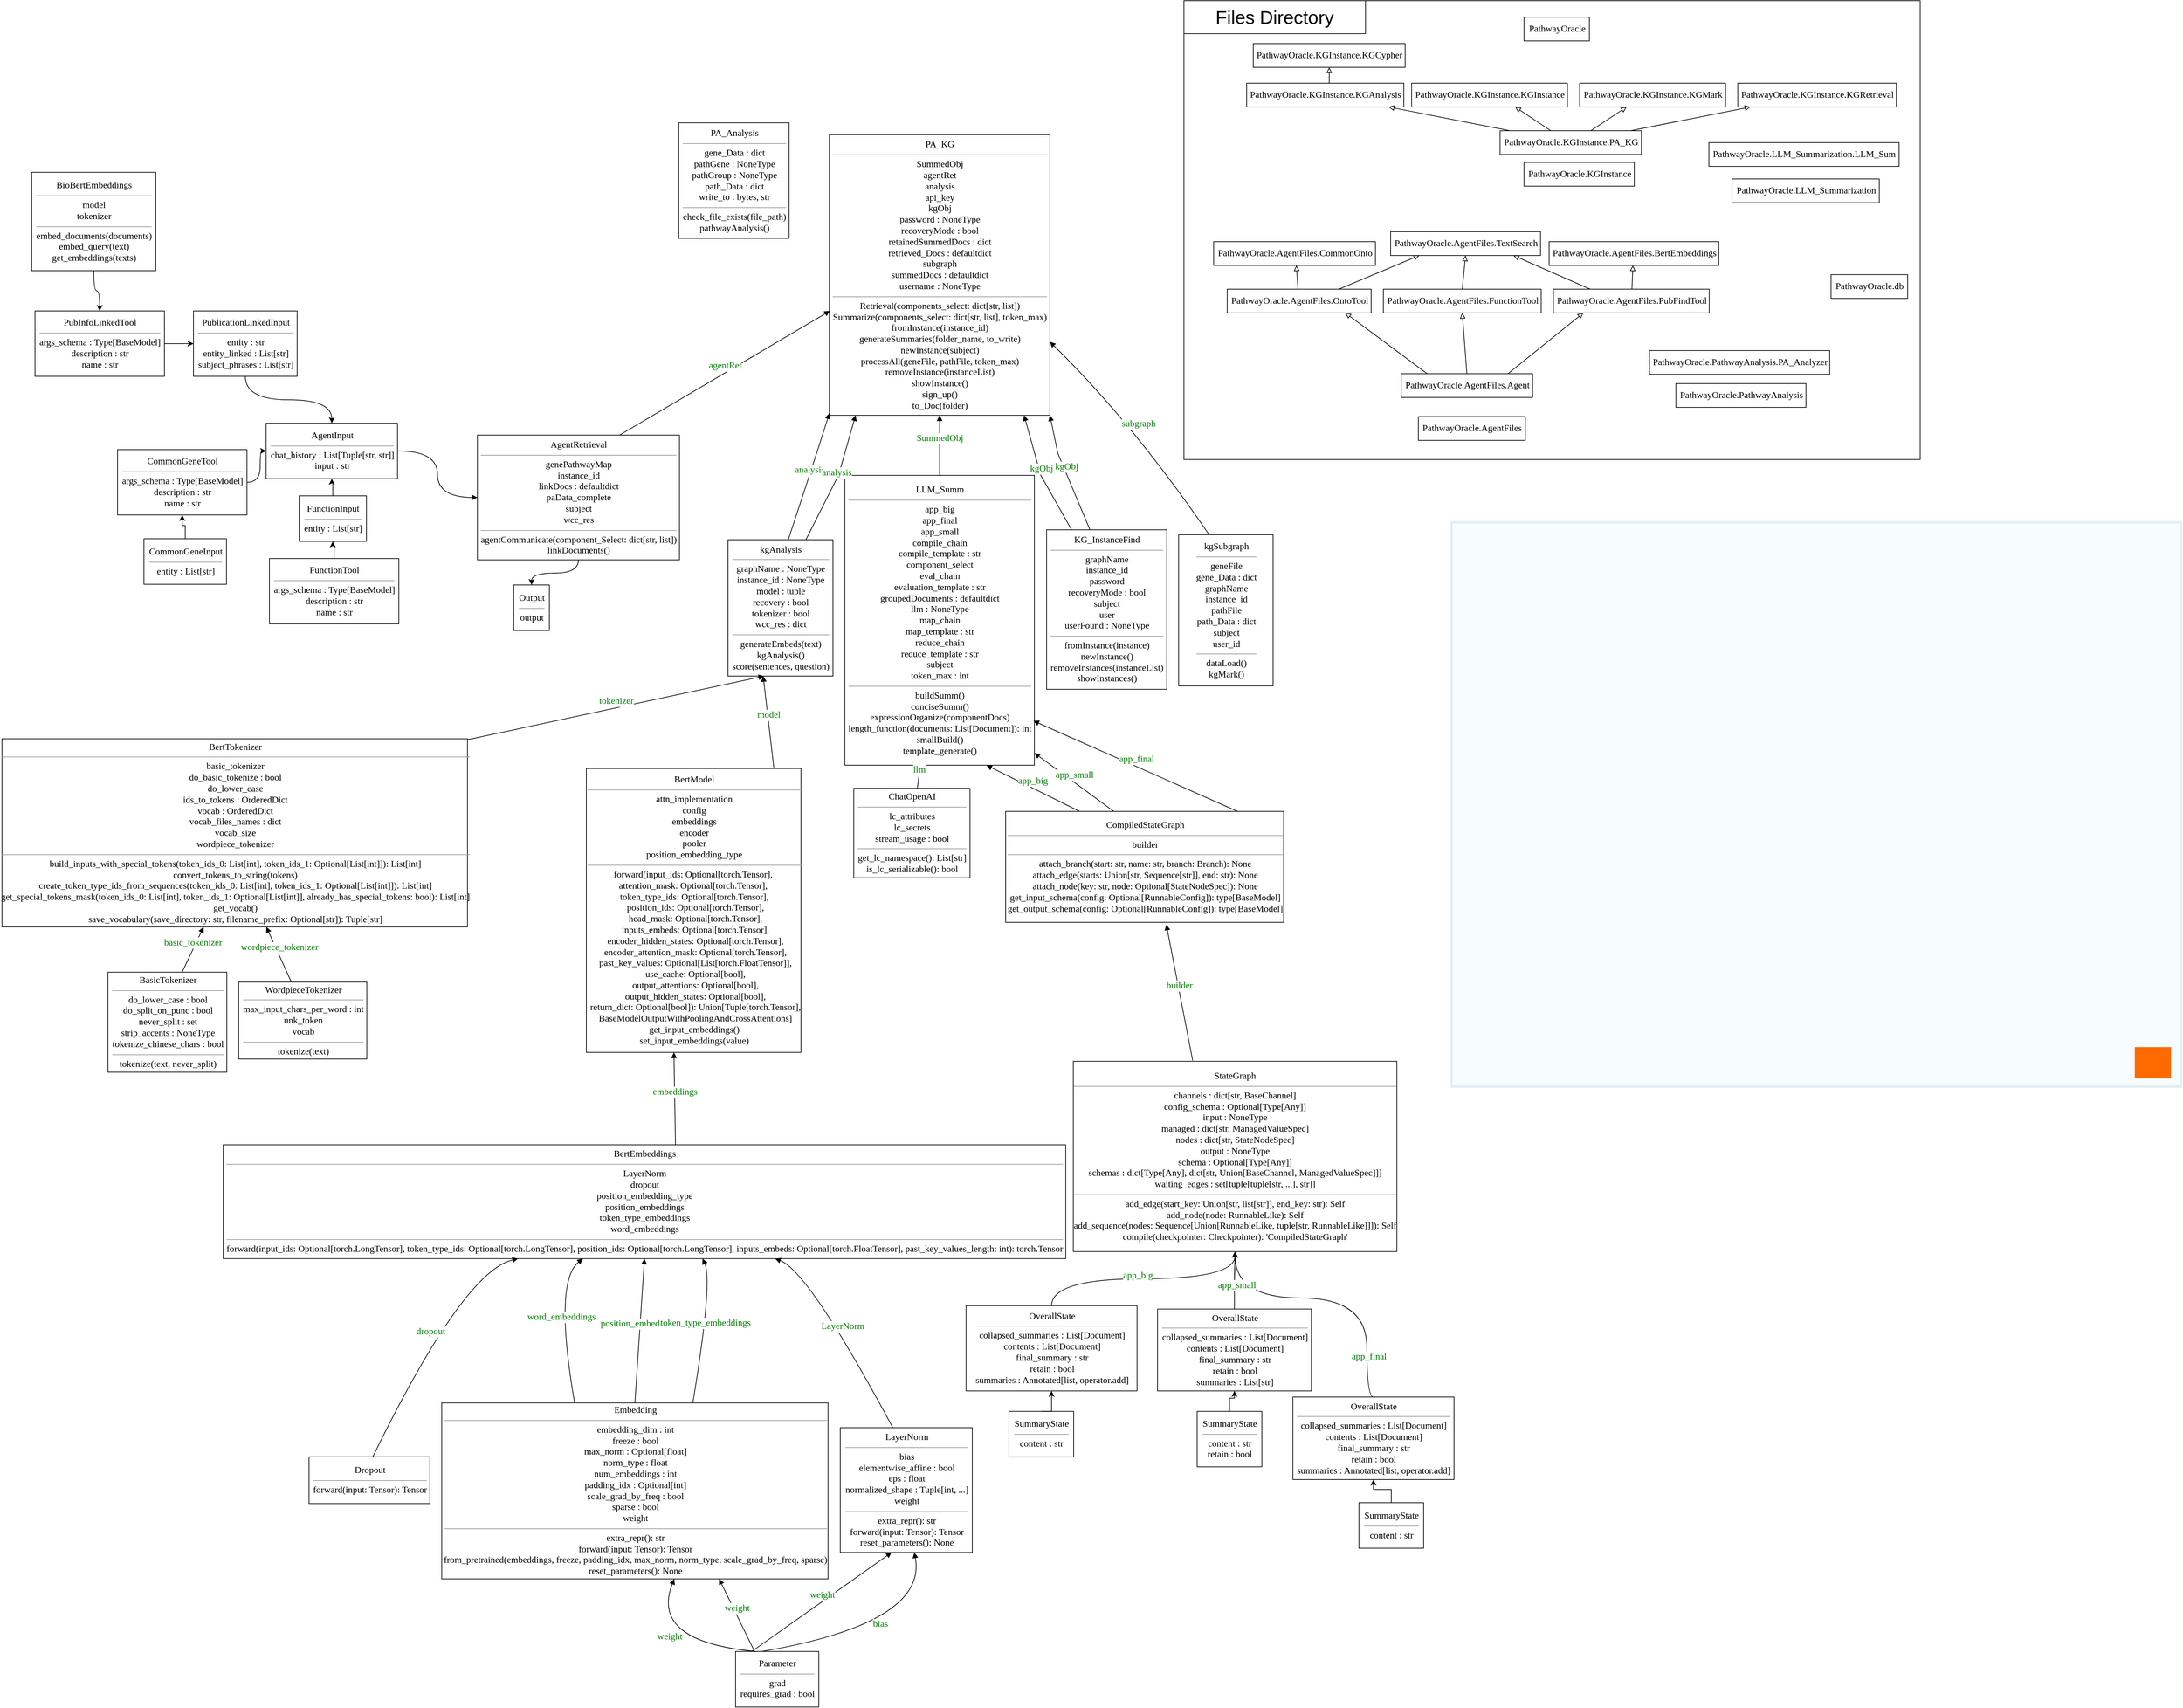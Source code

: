 <mxfile version="26.0.16">
  <diagram name="Page-1" id="nZFk1L0vzehwC3RNNBj1">
    <mxGraphModel dx="2963" dy="4179" grid="1" gridSize="5" guides="0" tooltips="1" connect="1" arrows="1" fold="1" page="1" pageScale="1" pageWidth="1100" pageHeight="850" math="0" shadow="0">
      <root>
        <mxCell id="0" />
        <mxCell id="1" parent="0" />
        <mxCell id="hx23fJJYlK3yCqs7KmKi-265" value="" style="rounded=0;whiteSpace=wrap;html=1;fillColor=none;align=right;labelPosition=left;verticalLabelPosition=top;verticalAlign=bottom;" vertex="1" parent="1">
          <mxGeometry x="1795" y="-2490" width="1115" height="695" as="geometry" />
        </mxCell>
        <mxCell id="hx23fJJYlK3yCqs7KmKi-280" value="" style="edgeStyle=orthogonalEdgeStyle;rounded=0;orthogonalLoop=1;jettySize=auto;html=1;curved=1;" edge="1" parent="1" source="hx23fJJYlK3yCqs7KmKi-43" target="hx23fJJYlK3yCqs7KmKi-44">
          <mxGeometry relative="1" as="geometry" />
        </mxCell>
        <mxCell id="hx23fJJYlK3yCqs7KmKi-43" value="&lt;font style=&#39;font-size: 14.0px;&#39; face=&#39;Times New Roman,serif&#39; color=&#39;#000000&#39;&gt;AgentInput&lt;/font&gt;&lt;hr size=&#39;1&#39;/&gt;&lt;div&gt;&lt;font style=&#39;font-size: 14.0px;&#39; face=&#39;Times New Roman,serif&#39; color=&#39;#000000&#39;&gt;chat_history : List[Tuple[str, str]]&lt;br/&gt;input : str&lt;/font&gt;&lt;/div&gt;" style="verticalAlign=middle;html=1;rounded=0;labelBackgroundColor=none;strokeColor=black;fillColor=none;strokeWidth=1;dashed=0;" vertex="1" parent="1">
          <mxGeometry x="405" y="-1850" width="199" height="84" as="geometry" />
        </mxCell>
        <mxCell id="hx23fJJYlK3yCqs7KmKi-287" style="edgeStyle=orthogonalEdgeStyle;rounded=0;orthogonalLoop=1;jettySize=auto;html=1;entryX=0.5;entryY=0;entryDx=0;entryDy=0;curved=1;" edge="1" parent="1" source="hx23fJJYlK3yCqs7KmKi-44" target="hx23fJJYlK3yCqs7KmKi-67">
          <mxGeometry relative="1" as="geometry" />
        </mxCell>
        <mxCell id="hx23fJJYlK3yCqs7KmKi-44" value="&lt;font style=&#39;font-size: 14.0px;&#39; face=&#39;Times New Roman,serif&#39; color=&#39;#000000&#39;&gt;AgentRetrieval&lt;/font&gt;&lt;hr size=&#39;1&#39;/&gt;&lt;div&gt;&lt;font style=&#39;font-size: 14.0px;&#39; face=&#39;Times New Roman,serif&#39; color=&#39;#000000&#39;&gt;genePathwayMap&lt;br/&gt;instance_id&lt;br/&gt;linkDocs : defaultdict&lt;br/&gt;paData_complete&lt;br/&gt;subject&lt;br/&gt;wcc_res&lt;/font&gt;&lt;/div&gt;&lt;hr size=&#39;1&#39;/&gt;&lt;div&gt;&lt;font style=&#39;font-size: 14.0px;&#39; face=&#39;Times New Roman,serif&#39; color=&#39;#000000&#39;&gt;agentCommunicate(component_Select: dict[str, list])&lt;br/&gt;linkDocuments()&lt;/font&gt;&lt;/div&gt;" style="verticalAlign=middle;html=1;rounded=0;labelBackgroundColor=none;strokeColor=black;fillColor=none;strokeWidth=1;dashed=0;" vertex="1" parent="1">
          <mxGeometry x="725" y="-1832" width="306" height="189" as="geometry" />
        </mxCell>
        <mxCell id="hx23fJJYlK3yCqs7KmKi-45" value="&lt;font style=&#39;font-size: 14.0px;&#39; face=&#39;Times New Roman,serif&#39; color=&#39;#000000&#39;&gt;PA_KG&lt;/font&gt;&lt;hr size=&#39;1&#39;/&gt;&lt;div&gt;&lt;font style=&#39;font-size: 14.0px;&#39; face=&#39;Times New Roman,serif&#39; color=&#39;#000000&#39;&gt;SummedObj&lt;br/&gt;agentRet&lt;br/&gt;analysis&lt;br/&gt;api_key&lt;br/&gt;kgObj&lt;br/&gt;password : NoneType&lt;br/&gt;recoveryMode : bool&lt;br/&gt;retainedSummedDocs : dict&lt;br/&gt;retrieved_Docs : defaultdict&lt;br/&gt;subgraph&lt;br/&gt;summedDocs : defaultdict&lt;br/&gt;username : NoneType&lt;/font&gt;&lt;/div&gt;&lt;hr size=&#39;1&#39;/&gt;&lt;div&gt;&lt;font style=&#39;font-size: 14.0px;&#39; face=&#39;Times New Roman,serif&#39; color=&#39;#000000&#39;&gt;Retrieval(components_select: dict[str, list])&lt;br/&gt;Summarize(components_select: dict[str, list], token_max)&lt;br/&gt;fromInstance(instance_id)&lt;br/&gt;generateSummaries(folder_name, to_write)&lt;br/&gt;newInstance(subject)&lt;br/&gt;processAll(geneFile, pathFile, token_max)&lt;br/&gt;removeInstance(instanceList)&lt;br/&gt;showInstance()&lt;br/&gt;sign_up()&lt;br/&gt;to_Doc(folder)&lt;/font&gt;&lt;/div&gt;" style="verticalAlign=middle;html=1;rounded=0;labelBackgroundColor=none;strokeColor=black;fillColor=none;strokeWidth=1;dashed=0;" vertex="1" parent="1">
          <mxGeometry x="1258" y="-2287" width="334" height="425" as="geometry" />
        </mxCell>
        <mxCell id="hx23fJJYlK3yCqs7KmKi-46" value="&lt;font style=&#39;font-size: 14.0px;&#39; face=&#39;Times New Roman,serif&#39; color=&#39;#000000&#39;&gt;BasicTokenizer&lt;/font&gt;&lt;hr size=&#39;1&#39;/&gt;&lt;div&gt;&lt;font style=&#39;font-size: 14.0px;&#39; face=&#39;Times New Roman,serif&#39; color=&#39;#000000&#39;&gt;do_lower_case : bool&lt;br/&gt;do_split_on_punc : bool&lt;br/&gt;never_split : set&lt;br/&gt;strip_accents : NoneType&lt;br/&gt;tokenize_chinese_chars : bool&lt;/font&gt;&lt;/div&gt;&lt;hr size=&#39;1&#39;/&gt;&lt;div&gt;&lt;font style=&#39;font-size: 14.0px;&#39; face=&#39;Times New Roman,serif&#39; color=&#39;#000000&#39;&gt;tokenize(text, never_split)&lt;/font&gt;&lt;/div&gt;" style="verticalAlign=middle;html=1;rounded=0;labelBackgroundColor=none;strokeColor=black;fillColor=none;strokeWidth=1;dashed=0;" vertex="1" parent="1">
          <mxGeometry x="165.5" y="-1018.5" width="180" height="151.5" as="geometry" />
        </mxCell>
        <mxCell id="hx23fJJYlK3yCqs7KmKi-47" value="&lt;font style=&#39;font-size: 14.0px;&#39; face=&#39;Times New Roman,serif&#39; color=&#39;#000000&#39;&gt;BertTokenizer&lt;/font&gt;&lt;hr size=&#39;1&#39;/&gt;&lt;div&gt;&lt;font style=&#39;font-size: 14.0px;&#39; face=&#39;Times New Roman,serif&#39; color=&#39;#000000&#39;&gt;basic_tokenizer&lt;br/&gt;do_basic_tokenize : bool&lt;br/&gt;do_lower_case&lt;br/&gt;ids_to_tokens : OrderedDict&lt;br/&gt;vocab : OrderedDict&lt;br/&gt;vocab_files_names : dict&lt;br/&gt;vocab_size&lt;br/&gt;wordpiece_tokenizer&lt;/font&gt;&lt;/div&gt;&lt;hr size=&#39;1&#39;/&gt;&lt;div&gt;&lt;font style=&#39;font-size: 14.0px;&#39; face=&#39;Times New Roman,serif&#39; color=&#39;#000000&#39;&gt;build_inputs_with_special_tokens(token_ids_0: List[int], token_ids_1: Optional[List[int]]): List[int]&lt;br/&gt;convert_tokens_to_string(tokens)&lt;br/&gt;create_token_type_ids_from_sequences(token_ids_0: List[int], token_ids_1: Optional[List[int]]): List[int]&lt;br/&gt;get_special_tokens_mask(token_ids_0: List[int], token_ids_1: Optional[List[int]], already_has_special_tokens: bool): List[int]&lt;br/&gt;get_vocab()&lt;br/&gt;save_vocabulary(save_directory: str, filename_prefix: Optional[str]): Tuple[str]&lt;/font&gt;&lt;/div&gt;" style="verticalAlign=middle;html=1;rounded=0;labelBackgroundColor=none;strokeColor=black;fillColor=none;strokeWidth=1;dashed=0;" vertex="1" parent="1">
          <mxGeometry x="5" y="-1372" width="705" height="285" as="geometry" />
        </mxCell>
        <mxCell id="hx23fJJYlK3yCqs7KmKi-48" value="&lt;font style=&#39;font-size: 14.0px;&#39; face=&#39;Times New Roman,serif&#39; color=&#39;#000000&#39;&gt;kgAnalysis&lt;/font&gt;&lt;hr size=&#39;1&#39;/&gt;&lt;div&gt;&lt;font style=&#39;font-size: 14.0px;&#39; face=&#39;Times New Roman,serif&#39; color=&#39;#000000&#39;&gt;graphName : NoneType&lt;br/&gt;instance_id : NoneType&lt;br/&gt;model : tuple&lt;br/&gt;recovery : bool&lt;br/&gt;tokenizer : bool&lt;br/&gt;wcc_res : dict&lt;/font&gt;&lt;/div&gt;&lt;hr size=&#39;1&#39;/&gt;&lt;div&gt;&lt;font style=&#39;font-size: 14.0px;&#39; face=&#39;Times New Roman,serif&#39; color=&#39;#000000&#39;&gt;generateEmbeds(text)&lt;br/&gt;kgAnalysis()&lt;br/&gt;score(sentences, question)&lt;/font&gt;&lt;/div&gt;" style="verticalAlign=middle;html=1;rounded=0;labelBackgroundColor=none;strokeColor=black;fillColor=none;strokeWidth=1;dashed=0;" vertex="1" parent="1">
          <mxGeometry x="1104.5" y="-1673.5" width="159" height="206.5" as="geometry" />
        </mxCell>
        <mxCell id="hx23fJJYlK3yCqs7KmKi-49" value="&lt;font style=&#39;font-size: 14.0px;&#39; face=&#39;Times New Roman,serif&#39; color=&#39;#000000&#39;&gt;BertEmbeddings&lt;/font&gt;&lt;hr size=&#39;1&#39;/&gt;&lt;div&gt;&lt;font style=&#39;font-size: 14.0px;&#39; face=&#39;Times New Roman,serif&#39; color=&#39;#000000&#39;&gt;LayerNorm&lt;br/&gt;dropout&lt;br/&gt;position_embedding_type&lt;br/&gt;position_embeddings&lt;br/&gt;token_type_embeddings&lt;br/&gt;word_embeddings&lt;/font&gt;&lt;/div&gt;&lt;hr size=&#39;1&#39;/&gt;&lt;div&gt;&lt;font style=&#39;font-size: 14.0px;&#39; face=&#39;Times New Roman,serif&#39; color=&#39;#000000&#39;&gt;forward(input_ids: Optional[torch.LongTensor], token_type_ids: Optional[torch.LongTensor], position_ids: Optional[torch.LongTensor], inputs_embeds: Optional[torch.FloatTensor], past_key_values_length: int): torch.Tensor&lt;/font&gt;&lt;/div&gt;" style="verticalAlign=middle;html=1;rounded=0;labelBackgroundColor=none;strokeColor=black;fillColor=none;strokeWidth=1;dashed=0;" vertex="1" parent="1">
          <mxGeometry x="340" y="-757.08" width="1276" height="172.5" as="geometry" />
        </mxCell>
        <mxCell id="hx23fJJYlK3yCqs7KmKi-50" value="&lt;font style=&quot;font-size: 14px;&quot; face=&quot;Times New Roman,serif&quot; color=&quot;#000000&quot;&gt;BertModel&lt;/font&gt;&lt;hr size=&quot;1&quot;&gt;&lt;div&gt;&lt;font style=&quot;font-size: 14px;&quot; face=&quot;Times New Roman,serif&quot; color=&quot;#000000&quot;&gt;attn_implementation&lt;br&gt;config&lt;br&gt;embeddings&lt;br&gt;encoder&lt;br&gt;pooler&lt;br&gt;position_embedding_type&lt;/font&gt;&lt;/div&gt;&lt;hr size=&quot;1&quot;&gt;&lt;div&gt;&lt;font style=&quot;font-size: 14px;&quot; face=&quot;Times New Roman,serif&quot; color=&quot;#000000&quot;&gt;forward(input_ids: Optional[torch.Tensor],&amp;nbsp;&lt;/font&gt;&lt;/div&gt;&lt;div&gt;&lt;font style=&quot;font-size: 14px;&quot; face=&quot;Times New Roman,serif&quot; color=&quot;#000000&quot;&gt;attention_mask: Optional[torch.Tensor],&amp;nbsp;&lt;/font&gt;&lt;/div&gt;&lt;div&gt;&lt;font style=&quot;font-size: 14px;&quot; face=&quot;Times New Roman,serif&quot; color=&quot;#000000&quot;&gt;token_type_ids: Optional[torch.Tensor],&lt;/font&gt;&lt;/div&gt;&lt;div&gt;&lt;font style=&quot;font-size: 14px;&quot; face=&quot;Times New Roman,serif&quot; color=&quot;#000000&quot;&gt;&amp;nbsp;position_ids: Optional[torch.Tensor],&lt;/font&gt;&lt;/div&gt;&lt;div&gt;&lt;font style=&quot;font-size: 14px;&quot; face=&quot;Times New Roman,serif&quot; color=&quot;#000000&quot;&gt;&amp;nbsp;head_mask: Optional[torch.Tensor],&lt;/font&gt;&lt;/div&gt;&lt;div&gt;&lt;font style=&quot;font-size: 14px;&quot; face=&quot;Times New Roman,serif&quot; color=&quot;#000000&quot;&gt;&amp;nbsp;inputs_embeds: Optional[torch.Tensor],&lt;/font&gt;&lt;/div&gt;&lt;div&gt;&lt;font style=&quot;font-size: 14px;&quot; face=&quot;Times New Roman,serif&quot; color=&quot;#000000&quot;&gt;&amp;nbsp;encoder_hidden_states: Optional[torch.Tensor],&lt;/font&gt;&lt;/div&gt;&lt;div&gt;&lt;font style=&quot;font-size: 14px;&quot; face=&quot;Times New Roman,serif&quot; color=&quot;#000000&quot;&gt;&amp;nbsp;encoder_attention_mask: Optional[torch.Tensor],&lt;/font&gt;&lt;/div&gt;&lt;div&gt;&lt;font style=&quot;font-size: 14px;&quot; face=&quot;Times New Roman,serif&quot; color=&quot;#000000&quot;&gt;&amp;nbsp;past_key_values: Optional[List[torch.FloatTensor]],&lt;/font&gt;&lt;/div&gt;&lt;div&gt;&lt;font style=&quot;font-size: 14px;&quot; face=&quot;Times New Roman,serif&quot; color=&quot;#000000&quot;&gt;&amp;nbsp;use_cache: Optional[bool],&lt;/font&gt;&lt;/div&gt;&lt;div&gt;&lt;font style=&quot;font-size: 14px;&quot; face=&quot;Times New Roman,serif&quot; color=&quot;#000000&quot;&gt;&amp;nbsp;output_attentions: Optional[bool],&lt;/font&gt;&lt;/div&gt;&lt;div&gt;&lt;font style=&quot;font-size: 14px;&quot; face=&quot;Times New Roman,serif&quot; color=&quot;#000000&quot;&gt;&amp;nbsp;output_hidden_states: Optional[bool],&lt;/font&gt;&lt;/div&gt;&lt;div&gt;&lt;font style=&quot;font-size: 14px;&quot; face=&quot;Times New Roman,serif&quot; color=&quot;#000000&quot;&gt;&amp;nbsp;return_dict: Optional[bool]): Union[Tuple[torch.Tensor],&lt;/font&gt;&lt;/div&gt;&lt;div&gt;&lt;font style=&quot;font-size: 14px;&quot; face=&quot;Times New Roman,serif&quot; color=&quot;#000000&quot;&gt;&amp;nbsp;BaseModelOutputWithPoolingAndCrossAttentions]&lt;br&gt;get_input_embeddings()&lt;br&gt;set_input_embeddings(value)&lt;/font&gt;&lt;/div&gt;" style="verticalAlign=middle;html=1;rounded=0;labelBackgroundColor=none;strokeColor=black;fillColor=none;strokeWidth=1;dashed=0;" vertex="1" parent="1">
          <mxGeometry x="890" y="-1327" width="325" height="430" as="geometry" />
        </mxCell>
        <mxCell id="hx23fJJYlK3yCqs7KmKi-293" value="" style="edgeStyle=orthogonalEdgeStyle;rounded=0;orthogonalLoop=1;jettySize=auto;html=1;curved=1;" edge="1" parent="1" source="hx23fJJYlK3yCqs7KmKi-53" target="hx23fJJYlK3yCqs7KmKi-74">
          <mxGeometry relative="1" as="geometry" />
        </mxCell>
        <mxCell id="hx23fJJYlK3yCqs7KmKi-53" value="&lt;font style=&#39;font-size: 14.0px;&#39; face=&#39;Times New Roman,serif&#39; color=&#39;#000000&#39;&gt;BioBertEmbeddings&lt;/font&gt;&lt;hr size=&#39;1&#39;/&gt;&lt;div&gt;&lt;font style=&#39;font-size: 14.0px;&#39; face=&#39;Times New Roman,serif&#39; color=&#39;#000000&#39;&gt;model&lt;br/&gt;tokenizer&lt;/font&gt;&lt;/div&gt;&lt;hr size=&#39;1&#39;/&gt;&lt;div&gt;&lt;font style=&#39;font-size: 14.0px;&#39; face=&#39;Times New Roman,serif&#39; color=&#39;#000000&#39;&gt;embed_documents(documents)&lt;br/&gt;embed_query(text)&lt;br/&gt;get_embeddings(texts)&lt;/font&gt;&lt;/div&gt;" style="verticalAlign=middle;html=1;rounded=0;labelBackgroundColor=none;strokeColor=black;fillColor=none;strokeWidth=1;dashed=0;" vertex="1" parent="1">
          <mxGeometry x="50" y="-2230" width="188" height="149" as="geometry" />
        </mxCell>
        <mxCell id="hx23fJJYlK3yCqs7KmKi-54" value="&lt;font style=&#39;font-size: 14.0px;&#39; face=&#39;Times New Roman,serif&#39; color=&#39;#000000&#39;&gt;ChatOpenAI&lt;/font&gt;&lt;hr size=&#39;1&#39;/&gt;&lt;div&gt;&lt;font style=&#39;font-size: 14.0px;&#39; face=&#39;Times New Roman,serif&#39; color=&#39;#000000&#39;&gt;lc_attributes&lt;br/&gt;lc_secrets&lt;br/&gt;stream_usage : bool&lt;/font&gt;&lt;/div&gt;&lt;hr size=&#39;1&#39;/&gt;&lt;div&gt;&lt;font style=&#39;font-size: 14.0px;&#39; face=&#39;Times New Roman,serif&#39; color=&#39;#000000&#39;&gt;get_lc_namespace(): List[str]&lt;br/&gt;is_lc_serializable(): bool&lt;/font&gt;&lt;/div&gt;" style="verticalAlign=middle;html=1;rounded=0;labelBackgroundColor=none;strokeColor=black;fillColor=none;strokeWidth=1;dashed=0;" vertex="1" parent="1">
          <mxGeometry x="1295" y="-1297" width="176" height="135.5" as="geometry" />
        </mxCell>
        <mxCell id="hx23fJJYlK3yCqs7KmKi-55" value="&lt;font style=&#39;font-size: 14.0px;&#39; face=&#39;Times New Roman,serif&#39; color=&#39;#000000&#39;&gt;LLM_Summ&lt;/font&gt;&lt;hr size=&#39;1&#39;/&gt;&lt;div&gt;&lt;font style=&#39;font-size: 14.0px;&#39; face=&#39;Times New Roman,serif&#39; color=&#39;#000000&#39;&gt;app_big&lt;br/&gt;app_final&lt;br/&gt;app_small&lt;br/&gt;compile_chain&lt;br/&gt;compile_template : str&lt;br/&gt;component_select&lt;br/&gt;eval_chain&lt;br/&gt;evaluation_template : str&lt;br/&gt;groupedDocuments : defaultdict&lt;br/&gt;llm : NoneType&lt;br/&gt;map_chain&lt;br/&gt;map_template : str&lt;br/&gt;reduce_chain&lt;br/&gt;reduce_template : str&lt;br/&gt;subject&lt;br/&gt;token_max : int&lt;/font&gt;&lt;/div&gt;&lt;hr size=&#39;1&#39;/&gt;&lt;div&gt;&lt;font style=&#39;font-size: 14.0px;&#39; face=&#39;Times New Roman,serif&#39; color=&#39;#000000&#39;&gt;buildSumm()&lt;br/&gt;conciseSumm()&lt;br/&gt;expressionOrganize(componentDocs)&lt;br/&gt;length_function(documents: List[Document]): int&lt;br/&gt;smallBuild()&lt;br/&gt;template_generate()&lt;/font&gt;&lt;/div&gt;" style="verticalAlign=middle;html=1;rounded=0;labelBackgroundColor=none;strokeColor=black;fillColor=none;strokeWidth=1;dashed=0;" vertex="1" parent="1">
          <mxGeometry x="1281.5" y="-1771" width="287" height="439" as="geometry" />
        </mxCell>
        <mxCell id="hx23fJJYlK3yCqs7KmKi-283" value="" style="edgeStyle=orthogonalEdgeStyle;rounded=0;orthogonalLoop=1;jettySize=auto;html=1;" edge="1" parent="1" source="hx23fJJYlK3yCqs7KmKi-56" target="hx23fJJYlK3yCqs7KmKi-57">
          <mxGeometry relative="1" as="geometry" />
        </mxCell>
        <mxCell id="hx23fJJYlK3yCqs7KmKi-56" value="&lt;font style=&#39;font-size: 14.0px;&#39; face=&#39;Times New Roman,serif&#39; color=&#39;#000000&#39;&gt;CommonGeneInput&lt;/font&gt;&lt;hr size=&#39;1&#39;/&gt;&lt;div&gt;&lt;font style=&#39;font-size: 14.0px;&#39; face=&#39;Times New Roman,serif&#39; color=&#39;#000000&#39;&gt;entity : List[str]&lt;/font&gt;&lt;/div&gt;" style="verticalAlign=middle;html=1;rounded=0;labelBackgroundColor=none;strokeColor=black;fillColor=none;strokeWidth=1;dashed=0;" vertex="1" parent="1">
          <mxGeometry x="220" y="-1675" width="125" height="69" as="geometry" />
        </mxCell>
        <mxCell id="hx23fJJYlK3yCqs7KmKi-285" style="edgeStyle=orthogonalEdgeStyle;rounded=0;orthogonalLoop=1;jettySize=auto;html=1;exitX=1;exitY=0.5;exitDx=0;exitDy=0;entryX=0;entryY=0.5;entryDx=0;entryDy=0;curved=1;" edge="1" parent="1" source="hx23fJJYlK3yCqs7KmKi-57" target="hx23fJJYlK3yCqs7KmKi-43">
          <mxGeometry relative="1" as="geometry" />
        </mxCell>
        <mxCell id="hx23fJJYlK3yCqs7KmKi-57" value="&lt;font style=&#39;font-size: 14.0px;&#39; face=&#39;Times New Roman,serif&#39; color=&#39;#000000&#39;&gt;CommonGeneTool&lt;/font&gt;&lt;hr size=&#39;1&#39;/&gt;&lt;div&gt;&lt;font style=&#39;font-size: 14.0px;&#39; face=&#39;Times New Roman,serif&#39; color=&#39;#000000&#39;&gt;args_schema : Type[BaseModel]&lt;br/&gt;description : str&lt;br/&gt;name : str&lt;/font&gt;&lt;/div&gt;" style="verticalAlign=middle;html=1;rounded=0;labelBackgroundColor=none;strokeColor=black;fillColor=none;strokeWidth=1;dashed=0;" vertex="1" parent="1">
          <mxGeometry x="180" y="-1810" width="196" height="99" as="geometry" />
        </mxCell>
        <mxCell id="hx23fJJYlK3yCqs7KmKi-58" value="&lt;font style=&#39;font-size: 14.0px;&#39; face=&#39;Times New Roman,serif&#39; color=&#39;#000000&#39;&gt;CompiledStateGraph&lt;/font&gt;&lt;hr size=&#39;1&#39;/&gt;&lt;div&gt;&lt;font style=&#39;font-size: 14.0px;&#39; face=&#39;Times New Roman,serif&#39; color=&#39;#000000&#39;&gt;builder&lt;/font&gt;&lt;/div&gt;&lt;hr size=&#39;1&#39;/&gt;&lt;div&gt;&lt;font style=&#39;font-size: 14.0px;&#39; face=&#39;Times New Roman,serif&#39; color=&#39;#000000&#39;&gt;attach_branch(start: str, name: str, branch: Branch): None&lt;br/&gt;attach_edge(starts: Union[str, Sequence[str]], end: str): None&lt;br/&gt;attach_node(key: str, node: Optional[StateNodeSpec]): None&lt;br/&gt;get_input_schema(config: Optional[RunnableConfig]): type[BaseModel]&lt;br/&gt;get_output_schema(config: Optional[RunnableConfig]): type[BaseModel]&lt;/font&gt;&lt;/div&gt;" style="verticalAlign=middle;html=1;rounded=0;labelBackgroundColor=none;strokeColor=black;fillColor=none;strokeWidth=1;dashed=0;" vertex="1" parent="1">
          <mxGeometry x="1525" y="-1262" width="421" height="168" as="geometry" />
        </mxCell>
        <mxCell id="hx23fJJYlK3yCqs7KmKi-59" value="&lt;font style=&#39;font-size: 14.0px;&#39; face=&#39;Times New Roman,serif&#39; color=&#39;#000000&#39;&gt;Dropout&lt;/font&gt;&lt;hr size=&#39;1&#39;/&gt;&lt;div&gt;&lt;font style=&#39;font-size: 14.0px;&#39; face=&#39;Times New Roman,serif&#39; color=&#39;#000000&#39;&gt;forward(input: Tensor): Tensor&lt;/font&gt;&lt;/div&gt;" style="verticalAlign=middle;html=1;rounded=0;labelBackgroundColor=none;strokeColor=black;fillColor=none;strokeWidth=1;dashed=0;" vertex="1" parent="1">
          <mxGeometry x="470" y="-284.48" width="183" height="70.8" as="geometry" />
        </mxCell>
        <mxCell id="hx23fJJYlK3yCqs7KmKi-60" value="&lt;font style=&#39;font-size: 14.0px;&#39; face=&#39;Times New Roman,serif&#39; color=&#39;#000000&#39;&gt;Embedding&lt;/font&gt;&lt;hr size=&#39;1&#39;/&gt;&lt;div&gt;&lt;font style=&#39;font-size: 14.0px;&#39; face=&#39;Times New Roman,serif&#39; color=&#39;#000000&#39;&gt;embedding_dim : int&lt;br/&gt;freeze : bool&lt;br/&gt;max_norm : Optional[float]&lt;br/&gt;norm_type : float&lt;br/&gt;num_embeddings : int&lt;br/&gt;padding_idx : Optional[int]&lt;br/&gt;scale_grad_by_freq : bool&lt;br/&gt;sparse : bool&lt;br/&gt;weight&lt;/font&gt;&lt;/div&gt;&lt;hr size=&#39;1&#39;/&gt;&lt;div&gt;&lt;font style=&#39;font-size: 14.0px;&#39; face=&#39;Times New Roman,serif&#39; color=&#39;#000000&#39;&gt;extra_repr(): str&lt;br/&gt;forward(input: Tensor): Tensor&lt;br/&gt;from_pretrained(embeddings, freeze, padding_idx, max_norm, norm_type, scale_grad_by_freq, sparse)&lt;br/&gt;reset_parameters(): None&lt;/font&gt;&lt;/div&gt;" style="verticalAlign=middle;html=1;rounded=0;labelBackgroundColor=none;strokeColor=black;fillColor=none;strokeWidth=1;dashed=0;" vertex="1" parent="1">
          <mxGeometry x="671" y="-366.08" width="585" height="266.5" as="geometry" />
        </mxCell>
        <mxCell id="hx23fJJYlK3yCqs7KmKi-281" value="" style="edgeStyle=orthogonalEdgeStyle;rounded=0;orthogonalLoop=1;jettySize=auto;html=1;" edge="1" parent="1" source="hx23fJJYlK3yCqs7KmKi-61" target="hx23fJJYlK3yCqs7KmKi-43">
          <mxGeometry relative="1" as="geometry" />
        </mxCell>
        <mxCell id="hx23fJJYlK3yCqs7KmKi-61" value="&lt;font style=&#39;font-size: 14.0px;&#39; face=&#39;Times New Roman,serif&#39; color=&#39;#000000&#39;&gt;FunctionInput&lt;/font&gt;&lt;hr size=&#39;1&#39;/&gt;&lt;div&gt;&lt;font style=&#39;font-size: 14.0px;&#39; face=&#39;Times New Roman,serif&#39; color=&#39;#000000&#39;&gt;entity : List[str]&lt;/font&gt;&lt;/div&gt;" style="verticalAlign=middle;html=1;rounded=0;labelBackgroundColor=none;strokeColor=black;fillColor=none;strokeWidth=1;dashed=0;" vertex="1" parent="1">
          <mxGeometry x="455" y="-1740" width="102" height="69" as="geometry" />
        </mxCell>
        <mxCell id="hx23fJJYlK3yCqs7KmKi-282" value="" style="edgeStyle=orthogonalEdgeStyle;rounded=0;orthogonalLoop=1;jettySize=auto;html=1;" edge="1" parent="1" source="hx23fJJYlK3yCqs7KmKi-62" target="hx23fJJYlK3yCqs7KmKi-61">
          <mxGeometry relative="1" as="geometry" />
        </mxCell>
        <mxCell id="hx23fJJYlK3yCqs7KmKi-62" value="&lt;font style=&#39;font-size: 14.0px;&#39; face=&#39;Times New Roman,serif&#39; color=&#39;#000000&#39;&gt;FunctionTool&lt;/font&gt;&lt;hr size=&#39;1&#39;/&gt;&lt;div&gt;&lt;font style=&#39;font-size: 14.0px;&#39; face=&#39;Times New Roman,serif&#39; color=&#39;#000000&#39;&gt;args_schema : Type[BaseModel]&lt;br/&gt;description : str&lt;br/&gt;name : str&lt;/font&gt;&lt;/div&gt;" style="verticalAlign=middle;html=1;rounded=0;labelBackgroundColor=none;strokeColor=black;fillColor=none;strokeWidth=1;dashed=0;" vertex="1" parent="1">
          <mxGeometry x="410" y="-1645" width="196" height="99" as="geometry" />
        </mxCell>
        <mxCell id="hx23fJJYlK3yCqs7KmKi-63" value="&lt;font style=&#39;font-size: 14.0px;&#39; face=&#39;Times New Roman,serif&#39; color=&#39;#000000&#39;&gt;KG_InstanceFind&lt;/font&gt;&lt;hr size=&#39;1&#39;/&gt;&lt;div&gt;&lt;font style=&#39;font-size: 14.0px;&#39; face=&#39;Times New Roman,serif&#39; color=&#39;#000000&#39;&gt;graphName&lt;br/&gt;instance_id&lt;br/&gt;password&lt;br/&gt;recoveryMode : bool&lt;br/&gt;subject&lt;br/&gt;user&lt;br/&gt;userFound : NoneType&lt;/font&gt;&lt;/div&gt;&lt;hr size=&#39;1&#39;/&gt;&lt;div&gt;&lt;font style=&#39;font-size: 14.0px;&#39; face=&#39;Times New Roman,serif&#39; color=&#39;#000000&#39;&gt;fromInstance(instance)&lt;br/&gt;newInstance()&lt;br/&gt;removeInstances(instanceList)&lt;br/&gt;showInstances()&lt;/font&gt;&lt;/div&gt;" style="verticalAlign=middle;html=1;rounded=0;labelBackgroundColor=none;strokeColor=black;fillColor=none;strokeWidth=1;dashed=0;" vertex="1" parent="1">
          <mxGeometry x="1587" y="-1688.5" width="182" height="241.5" as="geometry" />
        </mxCell>
        <mxCell id="hx23fJJYlK3yCqs7KmKi-64" value="&lt;font style=&#39;font-size: 14.0px;&#39; face=&#39;Times New Roman,serif&#39; color=&#39;#000000&#39;&gt;LayerNorm&lt;/font&gt;&lt;hr size=&#39;1&#39;/&gt;&lt;div&gt;&lt;font style=&#39;font-size: 14.0px;&#39; face=&#39;Times New Roman,serif&#39; color=&#39;#000000&#39;&gt;bias&lt;br/&gt;elementwise_affine : bool&lt;br/&gt;eps : float&lt;br/&gt;normalized_shape : Tuple[int, ...]&lt;br/&gt;weight&lt;/font&gt;&lt;/div&gt;&lt;hr size=&#39;1&#39;/&gt;&lt;div&gt;&lt;font style=&#39;font-size: 14.0px;&#39; face=&#39;Times New Roman,serif&#39; color=&#39;#000000&#39;&gt;extra_repr(): str&lt;br/&gt;forward(input: Tensor): Tensor&lt;br/&gt;reset_parameters(): None&lt;/font&gt;&lt;/div&gt;" style="verticalAlign=middle;html=1;rounded=0;labelBackgroundColor=none;strokeColor=black;fillColor=none;strokeWidth=1;dashed=0;" vertex="1" parent="1">
          <mxGeometry x="1274.5" y="-328.58" width="200" height="189" as="geometry" />
        </mxCell>
        <mxCell id="hx23fJJYlK3yCqs7KmKi-67" value="&lt;font style=&#39;font-size: 14.0px;&#39; face=&#39;Times New Roman,serif&#39; color=&#39;#000000&#39;&gt;Output&lt;/font&gt;&lt;hr size=&#39;1&#39;/&gt;&lt;div&gt;&lt;font style=&#39;font-size: 14.0px;&#39; face=&#39;Times New Roman,serif&#39; color=&#39;#000000&#39;&gt;output&lt;/font&gt;&lt;/div&gt;" style="verticalAlign=middle;html=1;rounded=0;labelBackgroundColor=none;strokeColor=black;fillColor=none;strokeWidth=1;dashed=0;" vertex="1" parent="1">
          <mxGeometry x="780" y="-1605" width="54" height="69" as="geometry" />
        </mxCell>
        <mxCell id="hx23fJJYlK3yCqs7KmKi-268" style="edgeStyle=orthogonalEdgeStyle;rounded=0;orthogonalLoop=1;jettySize=auto;html=1;exitX=0.5;exitY=0;exitDx=0;exitDy=0;jumpStyle=none;strokeColor=default;curved=1;" edge="1" parent="1" source="hx23fJJYlK3yCqs7KmKi-68" target="hx23fJJYlK3yCqs7KmKi-76">
          <mxGeometry relative="1" as="geometry">
            <mxPoint x="1872.368" y="-588.27" as="targetPoint" />
          </mxGeometry>
        </mxCell>
        <mxCell id="hx23fJJYlK3yCqs7KmKi-68" value="&lt;font style=&#39;font-size: 14.0px;&#39; face=&#39;Times New Roman,serif&#39; color=&#39;#000000&#39;&gt;OverallState&lt;/font&gt;&lt;hr size=&#39;1&#39;/&gt;&lt;div&gt;&lt;font style=&#39;font-size: 14.0px;&#39; face=&#39;Times New Roman,serif&#39; color=&#39;#000000&#39;&gt;collapsed_summaries : List[Document]&lt;br/&gt;contents : List[Document]&lt;br/&gt;final_summary : str&lt;br/&gt;retain : bool&lt;br/&gt;summaries : Annotated[list, operator.add]&lt;/font&gt;&lt;/div&gt;" style="verticalAlign=middle;html=1;rounded=0;labelBackgroundColor=none;strokeColor=black;fillColor=none;strokeWidth=1;dashed=0;" vertex="1" parent="1">
          <mxGeometry x="1465" y="-513.27" width="259" height="129" as="geometry" />
        </mxCell>
        <mxCell id="hx23fJJYlK3yCqs7KmKi-271" style="edgeStyle=orthogonalEdgeStyle;rounded=0;orthogonalLoop=1;jettySize=auto;html=1;entryX=0.5;entryY=1;entryDx=0;entryDy=0;" edge="1" parent="1" source="hx23fJJYlK3yCqs7KmKi-69" target="hx23fJJYlK3yCqs7KmKi-76">
          <mxGeometry relative="1" as="geometry" />
        </mxCell>
        <mxCell id="hx23fJJYlK3yCqs7KmKi-273" value="" style="edgeStyle=orthogonalEdgeStyle;rounded=0;orthogonalLoop=1;jettySize=auto;html=1;" edge="1" parent="1" source="hx23fJJYlK3yCqs7KmKi-69" target="hx23fJJYlK3yCqs7KmKi-76">
          <mxGeometry relative="1" as="geometry" />
        </mxCell>
        <mxCell id="hx23fJJYlK3yCqs7KmKi-69" value="&lt;font style=&#39;font-size: 14.0px;&#39; face=&#39;Times New Roman,serif&#39; color=&#39;#000000&#39;&gt;OverallState&lt;/font&gt;&lt;hr size=&#39;1&#39;/&gt;&lt;div&gt;&lt;font style=&#39;font-size: 14.0px;&#39; face=&#39;Times New Roman,serif&#39; color=&#39;#000000&#39;&gt;collapsed_summaries : List[Document]&lt;br/&gt;contents : List[Document]&lt;br/&gt;final_summary : str&lt;br/&gt;retain : bool&lt;br/&gt;summaries : List[str]&lt;/font&gt;&lt;/div&gt;" style="verticalAlign=middle;html=1;rounded=0;labelBackgroundColor=none;strokeColor=black;fillColor=none;strokeWidth=1;dashed=0;" vertex="1" parent="1">
          <mxGeometry x="1755" y="-508.27" width="233" height="124" as="geometry" />
        </mxCell>
        <mxCell id="hx23fJJYlK3yCqs7KmKi-70" value="&lt;font style=&#39;font-size: 14.0px;&#39; face=&#39;Times New Roman,serif&#39; color=&#39;#000000&#39;&gt;OverallState&lt;/font&gt;&lt;hr size=&#39;1&#39;/&gt;&lt;div&gt;&lt;font style=&#39;font-size: 14.0px;&#39; face=&#39;Times New Roman,serif&#39; color=&#39;#000000&#39;&gt;collapsed_summaries : List[Document]&lt;br/&gt;contents : List[Document]&lt;br/&gt;final_summary : str&lt;br/&gt;retain : bool&lt;br/&gt;summaries : Annotated[list, operator.add]&lt;/font&gt;&lt;/div&gt;" style="verticalAlign=middle;html=1;rounded=0;labelBackgroundColor=none;strokeColor=black;fillColor=none;strokeWidth=1;dashed=0;" vertex="1" parent="1">
          <mxGeometry x="1960" y="-375" width="244" height="125" as="geometry" />
        </mxCell>
        <mxCell id="hx23fJJYlK3yCqs7KmKi-71" value="&lt;font style=&#39;font-size: 14.0px;&#39; face=&#39;Times New Roman,serif&#39; color=&#39;#000000&#39;&gt;PA_Analysis&lt;/font&gt;&lt;hr size=&#39;1&#39;/&gt;&lt;div&gt;&lt;font style=&#39;font-size: 14.0px;&#39; face=&#39;Times New Roman,serif&#39; color=&#39;#000000&#39;&gt;gene_Data : dict&lt;br/&gt;pathGene : NoneType&lt;br/&gt;pathGroup : NoneType&lt;br/&gt;path_Data : dict&lt;br/&gt;write_to : bytes, str&lt;/font&gt;&lt;/div&gt;&lt;hr size=&#39;1&#39;/&gt;&lt;div&gt;&lt;font style=&#39;font-size: 14.0px;&#39; face=&#39;Times New Roman,serif&#39; color=&#39;#000000&#39;&gt;check_file_exists(file_path)&lt;br/&gt;pathwayAnalysis()&lt;/font&gt;&lt;/div&gt;" style="verticalAlign=middle;html=1;rounded=0;labelBackgroundColor=none;strokeColor=black;fillColor=none;strokeWidth=1;dashed=0;" vertex="1" parent="1">
          <mxGeometry x="1030" y="-2305" width="167" height="175" as="geometry" />
        </mxCell>
        <mxCell id="hx23fJJYlK3yCqs7KmKi-72" value="&lt;font style=&#39;font-size: 14.0px;&#39; face=&#39;Times New Roman,serif&#39; color=&#39;#000000&#39;&gt;Parameter&lt;/font&gt;&lt;hr size=&#39;1&#39;/&gt;&lt;div&gt;&lt;font style=&#39;font-size: 14.0px;&#39; face=&#39;Times New Roman,serif&#39; color=&#39;#000000&#39;&gt;grad&lt;br/&gt;requires_grad : bool&lt;/font&gt;&lt;/div&gt;" style="verticalAlign=middle;html=1;rounded=0;labelBackgroundColor=none;strokeColor=black;fillColor=none;strokeWidth=1;dashed=0;" vertex="1" parent="1">
          <mxGeometry x="1116" y="10.42" width="126" height="84" as="geometry" />
        </mxCell>
        <mxCell id="hx23fJJYlK3yCqs7KmKi-290" value="" style="edgeStyle=orthogonalEdgeStyle;rounded=0;orthogonalLoop=1;jettySize=auto;html=1;" edge="1" parent="1" source="hx23fJJYlK3yCqs7KmKi-74" target="hx23fJJYlK3yCqs7KmKi-75">
          <mxGeometry relative="1" as="geometry" />
        </mxCell>
        <mxCell id="hx23fJJYlK3yCqs7KmKi-74" value="&lt;font style=&#39;font-size: 14.0px;&#39; face=&#39;Times New Roman,serif&#39; color=&#39;#000000&#39;&gt;PubInfoLinkedTool&lt;/font&gt;&lt;hr size=&#39;1&#39;/&gt;&lt;div&gt;&lt;font style=&#39;font-size: 14.0px;&#39; face=&#39;Times New Roman,serif&#39; color=&#39;#000000&#39;&gt;args_schema : Type[BaseModel]&lt;br/&gt;description : str&lt;br/&gt;name : str&lt;/font&gt;&lt;/div&gt;" style="verticalAlign=middle;html=1;rounded=0;labelBackgroundColor=none;strokeColor=black;fillColor=none;strokeWidth=1;dashed=0;" vertex="1" parent="1">
          <mxGeometry x="55" y="-2020" width="196" height="99" as="geometry" />
        </mxCell>
        <mxCell id="hx23fJJYlK3yCqs7KmKi-291" style="edgeStyle=orthogonalEdgeStyle;rounded=0;orthogonalLoop=1;jettySize=auto;html=1;entryX=0.5;entryY=0;entryDx=0;entryDy=0;curved=1;" edge="1" parent="1" source="hx23fJJYlK3yCqs7KmKi-75" target="hx23fJJYlK3yCqs7KmKi-43">
          <mxGeometry relative="1" as="geometry" />
        </mxCell>
        <mxCell id="hx23fJJYlK3yCqs7KmKi-75" value="&lt;font style=&#39;font-size: 14.0px;&#39; face=&#39;Times New Roman,serif&#39; color=&#39;#000000&#39;&gt;PublicationLinkedInput&lt;/font&gt;&lt;hr size=&#39;1&#39;/&gt;&lt;div&gt;&lt;font style=&#39;font-size: 14.0px;&#39; face=&#39;Times New Roman,serif&#39; color=&#39;#000000&#39;&gt;entity : str&lt;br/&gt;entity_linked : List[str]&lt;br/&gt;subject_phrases : List[str]&lt;/font&gt;&lt;/div&gt;" style="verticalAlign=middle;html=1;rounded=0;labelBackgroundColor=none;strokeColor=black;fillColor=none;strokeWidth=1;dashed=0;" vertex="1" parent="1">
          <mxGeometry x="295" y="-2020" width="157" height="99" as="geometry" />
        </mxCell>
        <mxCell id="hx23fJJYlK3yCqs7KmKi-76" value="&lt;font style=&#39;font-size: 14.0px;&#39; face=&#39;Times New Roman,serif&#39; color=&#39;#000000&#39;&gt;StateGraph&lt;/font&gt;&lt;hr size=&#39;1&#39;/&gt;&lt;div&gt;&lt;font style=&#39;font-size: 14.0px;&#39; face=&#39;Times New Roman,serif&#39; color=&#39;#000000&#39;&gt;channels : dict[str, BaseChannel]&lt;br/&gt;config_schema : Optional[Type[Any]]&lt;br/&gt;input : NoneType&lt;br/&gt;managed : dict[str, ManagedValueSpec]&lt;br/&gt;nodes : dict[str, StateNodeSpec]&lt;br/&gt;output : NoneType&lt;br/&gt;schema : Optional[Type[Any]]&lt;br/&gt;schemas : dict[Type[Any], dict[str, Union[BaseChannel, ManagedValueSpec]]]&lt;br/&gt;waiting_edges : set[tuple[tuple[str, ...], str]]&lt;/font&gt;&lt;/div&gt;&lt;hr size=&#39;1&#39;/&gt;&lt;div&gt;&lt;font style=&#39;font-size: 14.0px;&#39; face=&#39;Times New Roman,serif&#39; color=&#39;#000000&#39;&gt;add_edge(start_key: Union[str, list[str]], end_key: str): Self&lt;br/&gt;add_node(node: RunnableLike): Self&lt;br/&gt;add_sequence(nodes: Sequence[Union[RunnableLike, tuple[str, RunnableLike]]]): Self&lt;br/&gt;compile(checkpointer: Checkpointer): &#39;CompiledStateGraph&#39;&lt;/font&gt;&lt;/div&gt;" style="verticalAlign=middle;html=1;rounded=0;labelBackgroundColor=none;strokeColor=black;fillColor=none;strokeWidth=1;dashed=0;" vertex="1" parent="1">
          <mxGeometry x="1627.42" y="-883.53" width="490" height="288.26" as="geometry" />
        </mxCell>
        <mxCell id="hx23fJJYlK3yCqs7KmKi-279" value="" style="edgeStyle=orthogonalEdgeStyle;rounded=0;orthogonalLoop=1;jettySize=auto;html=1;" edge="1" parent="1" source="hx23fJJYlK3yCqs7KmKi-77" target="hx23fJJYlK3yCqs7KmKi-70">
          <mxGeometry relative="1" as="geometry" />
        </mxCell>
        <mxCell id="hx23fJJYlK3yCqs7KmKi-77" value="&lt;font style=&#39;font-size: 14.0px;&#39; face=&#39;Times New Roman,serif&#39; color=&#39;#000000&#39;&gt;SummaryState&lt;/font&gt;&lt;hr size=&#39;1&#39;/&gt;&lt;div&gt;&lt;font style=&#39;font-size: 14.0px;&#39; face=&#39;Times New Roman,serif&#39; color=&#39;#000000&#39;&gt;content : str&lt;/font&gt;&lt;/div&gt;" style="verticalAlign=middle;html=1;rounded=0;labelBackgroundColor=none;strokeColor=black;fillColor=none;strokeWidth=1;dashed=0;" vertex="1" parent="1">
          <mxGeometry x="2060" y="-215" width="98" height="69" as="geometry" />
        </mxCell>
        <mxCell id="hx23fJJYlK3yCqs7KmKi-278" value="" style="edgeStyle=orthogonalEdgeStyle;rounded=0;orthogonalLoop=1;jettySize=auto;html=1;" edge="1" parent="1" source="hx23fJJYlK3yCqs7KmKi-78" target="hx23fJJYlK3yCqs7KmKi-69">
          <mxGeometry relative="1" as="geometry" />
        </mxCell>
        <mxCell id="hx23fJJYlK3yCqs7KmKi-78" value="&lt;font style=&#39;font-size: 14.0px;&#39; face=&#39;Times New Roman,serif&#39; color=&#39;#000000&#39;&gt;SummaryState&lt;/font&gt;&lt;hr size=&#39;1&#39;/&gt;&lt;div&gt;&lt;font style=&#39;font-size: 14.0px;&#39; face=&#39;Times New Roman,serif&#39; color=&#39;#000000&#39;&gt;content : str&lt;br/&gt;retain : bool&lt;/font&gt;&lt;/div&gt;" style="verticalAlign=middle;html=1;rounded=0;labelBackgroundColor=none;strokeColor=black;fillColor=none;strokeWidth=1;dashed=0;" vertex="1" parent="1">
          <mxGeometry x="1815" y="-353.27" width="98" height="84" as="geometry" />
        </mxCell>
        <mxCell id="hx23fJJYlK3yCqs7KmKi-277" style="edgeStyle=orthogonalEdgeStyle;rounded=0;orthogonalLoop=1;jettySize=auto;html=1;exitX=0.5;exitY=0;exitDx=0;exitDy=0;entryX=0.5;entryY=1;entryDx=0;entryDy=0;" edge="1" parent="1" source="hx23fJJYlK3yCqs7KmKi-79" target="hx23fJJYlK3yCqs7KmKi-68">
          <mxGeometry relative="1" as="geometry" />
        </mxCell>
        <mxCell id="hx23fJJYlK3yCqs7KmKi-79" value="&lt;font style=&#39;font-size: 14.0px;&#39; face=&#39;Times New Roman,serif&#39; color=&#39;#000000&#39;&gt;SummaryState&lt;/font&gt;&lt;hr size=&#39;1&#39;/&gt;&lt;div&gt;&lt;font style=&#39;font-size: 14.0px;&#39; face=&#39;Times New Roman,serif&#39; color=&#39;#000000&#39;&gt;content : str&lt;/font&gt;&lt;/div&gt;" style="verticalAlign=middle;html=1;rounded=0;labelBackgroundColor=none;strokeColor=black;fillColor=none;strokeWidth=1;dashed=0;" vertex="1" parent="1">
          <mxGeometry x="1530" y="-353.27" width="98" height="69" as="geometry" />
        </mxCell>
        <mxCell id="hx23fJJYlK3yCqs7KmKi-81" value="&lt;font style=&#39;font-size: 14.0px;&#39; face=&#39;Times New Roman,serif&#39; color=&#39;#000000&#39;&gt;WordpieceTokenizer&lt;/font&gt;&lt;hr size=&#39;1&#39;/&gt;&lt;div&gt;&lt;font style=&#39;font-size: 14.0px;&#39; face=&#39;Times New Roman,serif&#39; color=&#39;#000000&#39;&gt;max_input_chars_per_word : int&lt;br/&gt;unk_token&lt;br/&gt;vocab&lt;/font&gt;&lt;/div&gt;&lt;hr size=&#39;1&#39;/&gt;&lt;div&gt;&lt;font style=&#39;font-size: 14.0px;&#39; face=&#39;Times New Roman,serif&#39; color=&#39;#000000&#39;&gt;tokenize(text)&lt;/font&gt;&lt;/div&gt;" style="verticalAlign=middle;html=1;rounded=0;labelBackgroundColor=none;strokeColor=black;fillColor=none;strokeWidth=1;dashed=0;" vertex="1" parent="1">
          <mxGeometry x="363.5" y="-1003.5" width="194" height="116.5" as="geometry" />
        </mxCell>
        <mxCell id="hx23fJJYlK3yCqs7KmKi-82" value="&lt;font style=&#39;font-size: 14.0px;&#39; face=&#39;Times New Roman,serif&#39; color=&#39;#000000&#39;&gt;kgSubgraph&lt;/font&gt;&lt;hr size=&#39;1&#39;/&gt;&lt;div&gt;&lt;font style=&#39;font-size: 14.0px;&#39; face=&#39;Times New Roman,serif&#39; color=&#39;#000000&#39;&gt;geneFile&lt;br/&gt;gene_Data : dict&lt;br/&gt;graphName&lt;br/&gt;instance_id&lt;br/&gt;pathFile&lt;br/&gt;path_Data : dict&lt;br/&gt;subject&lt;br/&gt;user_id&lt;/font&gt;&lt;/div&gt;&lt;hr size=&#39;1&#39;/&gt;&lt;div&gt;&lt;font style=&#39;font-size: 14.0px;&#39; face=&#39;Times New Roman,serif&#39; color=&#39;#000000&#39;&gt;dataLoad()&lt;br/&gt;kgMark()&lt;/font&gt;&lt;/div&gt;" style="verticalAlign=middle;html=1;rounded=0;labelBackgroundColor=none;strokeColor=black;fillColor=none;strokeWidth=1;dashed=0;" vertex="1" parent="1">
          <mxGeometry x="1787" y="-1681" width="143" height="229" as="geometry" />
        </mxCell>
        <mxCell id="hx23fJJYlK3yCqs7KmKi-83" style="html=1;endArrow=block;dashed=0;endFill=1;startArrow=none;startFill=0;fillColor=black;strokeColor=black;strokeWidth=1;rounded=0;exitX=0.704;exitY=0.0;entryX=0.003;entryY=0.628;entryDx=0;entryDy=0;entryPerimeter=0;" edge="1" parent="1" source="hx23fJJYlK3yCqs7KmKi-44" target="hx23fJJYlK3yCqs7KmKi-45">
          <mxGeometry relative="1" as="geometry">
            <mxPoint x="995.51" y="-1666.36" as="sourcePoint" />
            <mxPoint x="1247.9" y="-1891.63" as="targetPoint" />
          </mxGeometry>
        </mxCell>
        <mxCell id="hx23fJJYlK3yCqs7KmKi-84" value="&lt;font style=&#39;font-size: 14.0px;&#39; face=&#39;Times New Roman,serif&#39; color=&#39;green&#39;&gt;agentRet&lt;/font&gt;" style="edgeLabel;html=1;align=center;verticalAlign=bottom;resizable=0;points=[];" vertex="1" connectable="0" parent="hx23fJJYlK3yCqs7KmKi-83">
          <mxGeometry relative="1" as="geometry" />
        </mxCell>
        <mxCell id="hx23fJJYlK3yCqs7KmKi-85" style="html=1;endArrow=block;dashed=0;endFill=1;startArrow=none;startFill=0;fillColor=black;strokeColor=black;strokeWidth=1;rounded=0;exitX=0.624;exitY=0.0;entryX=0.433;entryY=1.0;" edge="1" parent="1" source="hx23fJJYlK3yCqs7KmKi-46" target="hx23fJJYlK3yCqs7KmKi-47">
          <mxGeometry relative="1" as="geometry">
            <mxPoint x="277.76" y="-1018.61" as="sourcePoint" />
            <mxPoint x="310.23" y="-1111.41" as="targetPoint" />
          </mxGeometry>
        </mxCell>
        <mxCell id="hx23fJJYlK3yCqs7KmKi-86" value="&lt;font style=&#39;font-size: 14.0px;&#39; face=&#39;Times New Roman,serif&#39; color=&#39;green&#39;&gt;basic_tokenizer&lt;/font&gt;" style="edgeLabel;html=1;align=center;verticalAlign=bottom;resizable=0;points=[];" vertex="1" connectable="0" parent="hx23fJJYlK3yCqs7KmKi-85">
          <mxGeometry relative="1" as="geometry" />
        </mxCell>
        <mxCell id="hx23fJJYlK3yCqs7KmKi-87" style="html=1;endArrow=block;dashed=0;endFill=1;startArrow=none;startFill=0;fillColor=black;strokeColor=black;strokeWidth=1;curved=1;exitX=1.0;exitY=0.005;entryX=0.345;entryY=1.0;" edge="1" parent="1" source="hx23fJJYlK3yCqs7KmKi-47" target="hx23fJJYlK3yCqs7KmKi-48">
          <mxGeometry relative="1" as="geometry">
            <mxPoint x="515.15" y="-728.8" as="sourcePoint" />
            <mxPoint x="3720.91" y="-867.41" as="targetPoint" />
          </mxGeometry>
        </mxCell>
        <mxCell id="hx23fJJYlK3yCqs7KmKi-88" value="&lt;font style=&#39;font-size: 14.0px;&#39; face=&#39;Times New Roman,serif&#39; color=&#39;green&#39;&gt;tokenizer&lt;/font&gt;" style="edgeLabel;html=1;align=center;verticalAlign=bottom;resizable=0;points=[];" vertex="1" connectable="0" parent="hx23fJJYlK3yCqs7KmKi-87">
          <mxGeometry relative="1" as="geometry" />
        </mxCell>
        <mxCell id="hx23fJJYlK3yCqs7KmKi-89" style="html=1;endArrow=block;dashed=0;endFill=1;startArrow=none;startFill=0;fillColor=black;strokeColor=black;strokeWidth=1;rounded=0;entryX=0.408;entryY=1.0;" edge="1" parent="1" target="hx23fJJYlK3yCqs7KmKi-50">
          <mxGeometry relative="1" as="geometry">
            <mxPoint x="1025" y="-757" as="sourcePoint" />
            <mxPoint x="1528.75" y="-779.93" as="targetPoint" />
          </mxGeometry>
        </mxCell>
        <mxCell id="hx23fJJYlK3yCqs7KmKi-90" value="&lt;font style=&#39;font-size: 14.0px;&#39; face=&#39;Times New Roman,serif&#39; color=&#39;green&#39;&gt;embeddings&lt;/font&gt;" style="edgeLabel;html=1;align=center;verticalAlign=bottom;resizable=0;points=[];" vertex="1" connectable="0" parent="hx23fJJYlK3yCqs7KmKi-89">
          <mxGeometry relative="1" as="geometry" />
        </mxCell>
        <mxCell id="hx23fJJYlK3yCqs7KmKi-91" style="html=1;endArrow=block;dashed=0;endFill=1;startArrow=none;startFill=0;fillColor=black;strokeColor=black;strokeWidth=1;curved=1;exitX=0.874;exitY=0.0;entryX=0.335;entryY=1.0;" edge="1" parent="1" source="hx23fJJYlK3yCqs7KmKi-50" target="hx23fJJYlK3yCqs7KmKi-48">
          <mxGeometry relative="1" as="geometry">
            <mxPoint x="3413.18" y="-692.58" as="sourcePoint" />
            <mxPoint x="3719.26" y="-867.78" as="targetPoint" />
          </mxGeometry>
        </mxCell>
        <mxCell id="hx23fJJYlK3yCqs7KmKi-92" value="&lt;font style=&#39;font-size: 14.0px;&#39; face=&#39;Times New Roman,serif&#39; color=&#39;green&#39;&gt;model&lt;/font&gt;" style="edgeLabel;html=1;align=center;verticalAlign=bottom;resizable=0;points=[];" vertex="1" connectable="0" parent="hx23fJJYlK3yCqs7KmKi-91">
          <mxGeometry relative="1" as="geometry" />
        </mxCell>
        <mxCell id="hx23fJJYlK3yCqs7KmKi-95" style="html=1;endArrow=block;dashed=0;endFill=1;startArrow=none;startFill=0;fillColor=black;strokeColor=black;strokeWidth=1;curved=1;exitX=0.574;exitY=0.0;entryX=0.0;entryY=0.993;" edge="1" parent="1" source="hx23fJJYlK3yCqs7KmKi-48" target="hx23fJJYlK3yCqs7KmKi-45">
          <mxGeometry relative="1" as="geometry">
            <mxPoint x="1195.68" y="-1673.53" as="sourcePoint" />
            <mxPoint x="1251.28" y="-1825.44" as="targetPoint" />
            <Array as="points">
              <mxPoint x="1239" y="-1804.5" />
            </Array>
          </mxGeometry>
        </mxCell>
        <mxCell id="hx23fJJYlK3yCqs7KmKi-96" value="&lt;font style=&#39;font-size: 14.0px;&#39; face=&#39;Times New Roman,serif&#39; color=&#39;green&#39;&gt;analysis&lt;/font&gt;" style="edgeLabel;html=1;align=center;verticalAlign=bottom;resizable=0;points=[];" vertex="1" connectable="0" parent="hx23fJJYlK3yCqs7KmKi-95">
          <mxGeometry relative="1" as="geometry" />
        </mxCell>
        <mxCell id="hx23fJJYlK3yCqs7KmKi-97" style="html=1;endArrow=block;dashed=0;endFill=1;startArrow=none;startFill=0;fillColor=black;strokeColor=black;strokeWidth=1;rounded=0;exitX=0.742;exitY=0.0;entryX=0.119;entryY=1.0;" edge="1" parent="1" source="hx23fJJYlK3yCqs7KmKi-48" target="hx23fJJYlK3yCqs7KmKi-45">
          <mxGeometry relative="1" as="geometry">
            <mxPoint x="1222.46" y="-1673.88" as="sourcePoint" />
            <mxPoint x="1297.92" y="-1812.83" as="targetPoint" />
            <Array as="points">
              <mxPoint x="1272" y="-1771.5" />
            </Array>
          </mxGeometry>
        </mxCell>
        <mxCell id="hx23fJJYlK3yCqs7KmKi-98" value="&lt;font style=&#39;font-size: 14.0px;&#39; face=&#39;Times New Roman,serif&#39; color=&#39;green&#39;&gt;analysis&lt;/font&gt;" style="edgeLabel;html=1;align=center;verticalAlign=bottom;resizable=0;points=[];" vertex="1" connectable="0" parent="hx23fJJYlK3yCqs7KmKi-97">
          <mxGeometry relative="1" as="geometry" />
        </mxCell>
        <mxCell id="hx23fJJYlK3yCqs7KmKi-101" style="html=1;endArrow=diamond;dashed=0;endFill=0;startArrow=none;startFill=0;fillColor=black;strokeColor=black;strokeWidth=1;rounded=0;exitX=0.547;exitY=0.0;entryX=0.399;entryY=1.0;" edge="1" parent="1" source="hx23fJJYlK3yCqs7KmKi-54" target="hx23fJJYlK3yCqs7KmKi-55">
          <mxGeometry relative="1" as="geometry">
            <mxPoint x="1380.28" y="-1282.59" as="sourcePoint" />
            <mxPoint x="1396.13" y="-1389.96" as="targetPoint" />
          </mxGeometry>
        </mxCell>
        <mxCell id="hx23fJJYlK3yCqs7KmKi-102" value="&lt;font style=&#39;font-size: 14.0px;&#39; face=&#39;Times New Roman,serif&#39; color=&#39;green&#39;&gt;llm&lt;/font&gt;" style="edgeLabel;html=1;align=center;verticalAlign=bottom;resizable=0;points=[];" vertex="1" connectable="0" parent="hx23fJJYlK3yCqs7KmKi-101">
          <mxGeometry relative="1" as="geometry" />
        </mxCell>
        <mxCell id="hx23fJJYlK3yCqs7KmKi-103" style="html=1;endArrow=block;dashed=0;endFill=1;startArrow=none;startFill=0;fillColor=black;strokeColor=black;strokeWidth=1;rounded=0;exitX=0.5;exitY=0.0;entryX=0.5;entryY=1.0;" edge="1" parent="1" source="hx23fJJYlK3yCqs7KmKi-55" target="hx23fJJYlK3yCqs7KmKi-45">
          <mxGeometry relative="1" as="geometry">
            <mxPoint x="1425" y="-1771.28" as="sourcePoint" />
            <mxPoint x="1425" y="-1810.87" as="targetPoint" />
          </mxGeometry>
        </mxCell>
        <mxCell id="hx23fJJYlK3yCqs7KmKi-104" value="&lt;font style=&#39;font-size: 14.0px;&#39; face=&#39;Times New Roman,serif&#39; color=&#39;green&#39;&gt;SummedObj&lt;/font&gt;" style="edgeLabel;html=1;align=center;verticalAlign=bottom;resizable=0;points=[];" vertex="1" connectable="0" parent="hx23fJJYlK3yCqs7KmKi-103">
          <mxGeometry relative="1" as="geometry" />
        </mxCell>
        <mxCell id="hx23fJJYlK3yCqs7KmKi-105" style="html=1;endArrow=block;dashed=0;endFill=1;startArrow=none;startFill=0;fillColor=black;strokeColor=black;strokeWidth=1;rounded=0;exitX=0.266;exitY=0.0;entryX=0.747;entryY=1.0;" edge="1" parent="1" source="hx23fJJYlK3yCqs7KmKi-58" target="hx23fJJYlK3yCqs7KmKi-55">
          <mxGeometry relative="1" as="geometry">
            <mxPoint x="1590.55" y="-1290.32" as="sourcePoint" />
            <mxPoint x="1495.74" y="-1391.26" as="targetPoint" />
          </mxGeometry>
        </mxCell>
        <mxCell id="hx23fJJYlK3yCqs7KmKi-106" value="&lt;font style=&#39;font-size: 14.0px;&#39; face=&#39;Times New Roman,serif&#39; color=&#39;green&#39;&gt;app_big&lt;/font&gt;" style="edgeLabel;html=1;align=center;verticalAlign=bottom;resizable=0;points=[];" vertex="1" connectable="0" parent="hx23fJJYlK3yCqs7KmKi-105">
          <mxGeometry relative="1" as="geometry" />
        </mxCell>
        <mxCell id="hx23fJJYlK3yCqs7KmKi-107" style="html=1;endArrow=block;dashed=0;endFill=1;startArrow=none;startFill=0;fillColor=black;strokeColor=black;strokeWidth=1;rounded=0;exitX=0.389;exitY=0.0;entryX=1;entryY=0.958;entryDx=0;entryDy=0;entryPerimeter=0;" edge="1" parent="1" source="hx23fJJYlK3yCqs7KmKi-58" target="hx23fJJYlK3yCqs7KmKi-55">
          <mxGeometry relative="1" as="geometry">
            <mxPoint x="1642.11" y="-1290.27" as="sourcePoint" />
            <mxPoint x="1567.37" y="-1391.9" as="targetPoint" />
          </mxGeometry>
        </mxCell>
        <mxCell id="hx23fJJYlK3yCqs7KmKi-108" value="&lt;font style=&#39;font-size: 14.0px;&#39; face=&#39;Times New Roman,serif&#39; color=&#39;green&#39;&gt;app_small&lt;/font&gt;" style="edgeLabel;html=1;align=center;verticalAlign=bottom;resizable=0;points=[];" vertex="1" connectable="0" parent="hx23fJJYlK3yCqs7KmKi-107">
          <mxGeometry relative="1" as="geometry" />
        </mxCell>
        <mxCell id="hx23fJJYlK3yCqs7KmKi-109" style="html=1;endArrow=block;dashed=0;endFill=1;startArrow=none;startFill=0;fillColor=black;strokeColor=black;strokeWidth=1;curved=1;entryX=0.995;entryY=0.847;entryDx=0;entryDy=0;entryPerimeter=0;exitX=0.837;exitY=0.003;exitDx=0;exitDy=0;exitPerimeter=0;" edge="1" parent="1" source="hx23fJJYlK3yCqs7KmKi-58" target="hx23fJJYlK3yCqs7KmKi-55">
          <mxGeometry relative="1" as="geometry">
            <mxPoint x="2040" y="-1297" as="sourcePoint" />
            <mxPoint x="1579.21" y="-1401.91" as="targetPoint" />
          </mxGeometry>
        </mxCell>
        <mxCell id="hx23fJJYlK3yCqs7KmKi-110" value="&lt;font style=&#39;font-size: 14.0px;&#39; face=&#39;Times New Roman,serif&#39; color=&#39;green&#39;&gt;app_final&lt;/font&gt;" style="edgeLabel;html=1;align=center;verticalAlign=bottom;resizable=0;points=[];" vertex="1" connectable="0" parent="hx23fJJYlK3yCqs7KmKi-109">
          <mxGeometry relative="1" as="geometry" />
        </mxCell>
        <mxCell id="hx23fJJYlK3yCqs7KmKi-111" style="html=1;endArrow=block;dashed=0;endFill=1;startArrow=none;startFill=0;fillColor=black;strokeColor=black;strokeWidth=1;curved=1;exitX=0.528;exitY=0.0;entryX=0.35;entryY=1.0;" edge="1" parent="1" source="hx23fJJYlK3yCqs7KmKi-59" target="hx23fJJYlK3yCqs7KmKi-49">
          <mxGeometry relative="1" as="geometry">
            <mxPoint x="566.61" y="-284.68" as="sourcePoint" />
            <mxPoint x="775.92" y="-606.91" as="targetPoint" />
            <Array as="points">
              <mxPoint x="703.586" y="-565.372" />
            </Array>
          </mxGeometry>
        </mxCell>
        <mxCell id="hx23fJJYlK3yCqs7KmKi-112" value="&lt;font style=&#39;font-size: 14.0px;&#39; face=&#39;Times New Roman,serif&#39; color=&#39;green&#39;&gt;dropout&lt;/font&gt;" style="edgeLabel;html=1;align=center;verticalAlign=bottom;resizable=0;points=[];" vertex="1" connectable="0" parent="hx23fJJYlK3yCqs7KmKi-111">
          <mxGeometry relative="1" as="geometry" />
        </mxCell>
        <mxCell id="hx23fJJYlK3yCqs7KmKi-113" style="html=1;endArrow=block;dashed=0;endFill=1;startArrow=none;startFill=0;fillColor=black;strokeColor=black;strokeWidth=1;curved=1;exitX=0.344;exitY=0.0;entryX=0.427;entryY=1.0;" edge="1" parent="1" source="hx23fJJYlK3yCqs7KmKi-60" target="hx23fJJYlK3yCqs7KmKi-49">
          <mxGeometry relative="1" as="geometry">
            <mxPoint x="872.2" y="-366.29" as="sourcePoint" />
            <mxPoint x="872.82" y="-603.36" as="targetPoint" />
            <Array as="points">
              <mxPoint x="840.5" y="-549.58" />
            </Array>
          </mxGeometry>
        </mxCell>
        <mxCell id="hx23fJJYlK3yCqs7KmKi-114" value="&lt;font style=&#39;font-size: 14.0px;&#39; face=&#39;Times New Roman,serif&#39; color=&#39;green&#39;&gt;word_embeddings&lt;/font&gt;" style="edgeLabel;html=1;align=center;verticalAlign=bottom;resizable=0;points=[];" vertex="1" connectable="0" parent="hx23fJJYlK3yCqs7KmKi-113">
          <mxGeometry relative="1" as="geometry" />
        </mxCell>
        <mxCell id="hx23fJJYlK3yCqs7KmKi-115" style="html=1;endArrow=block;dashed=0;endFill=1;startArrow=none;startFill=0;fillColor=black;strokeColor=black;strokeWidth=1;rounded=0;exitX=0.5;exitY=0.0;entryX=0.5;entryY=1.0;" edge="1" parent="1" source="hx23fJJYlK3yCqs7KmKi-60" target="hx23fJJYlK3yCqs7KmKi-49">
          <mxGeometry relative="1" as="geometry">
            <mxPoint x="963.5" y="-366.1" as="sourcePoint" />
            <mxPoint x="963.5" y="-600.83" as="targetPoint" />
          </mxGeometry>
        </mxCell>
        <mxCell id="hx23fJJYlK3yCqs7KmKi-116" value="&lt;font style=&#39;font-size: 14.0px;&#39; face=&#39;Times New Roman,serif&#39; color=&#39;green&#39;&gt;position_embeddings&lt;/font&gt;" style="edgeLabel;html=1;align=center;verticalAlign=bottom;resizable=0;points=[];" vertex="1" connectable="0" parent="hx23fJJYlK3yCqs7KmKi-115">
          <mxGeometry relative="1" as="geometry" />
        </mxCell>
        <mxCell id="hx23fJJYlK3yCqs7KmKi-117" style="html=1;endArrow=block;dashed=0;endFill=1;startArrow=none;startFill=0;fillColor=black;strokeColor=black;strokeWidth=1;curved=1;exitX=0.65;exitY=0.0;entryX=0.569;entryY=1.0;" edge="1" parent="1" source="hx23fJJYlK3yCqs7KmKi-60" target="hx23fJJYlK3yCqs7KmKi-49">
          <mxGeometry relative="1" as="geometry">
            <mxPoint x="1051.27" y="-366.39" as="sourcePoint" />
            <mxPoint x="1050.05" y="-603.53" as="targetPoint" />
            <Array as="points">
              <mxPoint x="1081.5" y="-549.58" />
            </Array>
          </mxGeometry>
        </mxCell>
        <mxCell id="hx23fJJYlK3yCqs7KmKi-118" value="&lt;font style=&#39;font-size: 14.0px;&#39; face=&#39;Times New Roman,serif&#39; color=&#39;green&#39;&gt;token_type_embeddings&lt;/font&gt;" style="edgeLabel;html=1;align=center;verticalAlign=bottom;resizable=0;points=[];" vertex="1" connectable="0" parent="hx23fJJYlK3yCqs7KmKi-117">
          <mxGeometry relative="1" as="geometry" />
        </mxCell>
        <mxCell id="hx23fJJYlK3yCqs7KmKi-119" style="html=1;endArrow=block;dashed=0;endFill=1;startArrow=none;startFill=0;fillColor=black;strokeColor=black;strokeWidth=1;rounded=0;exitX=0.208;exitY=0.0;entryX=0.883;entryY=1.0;" edge="1" parent="1" source="hx23fJJYlK3yCqs7KmKi-63" target="hx23fJJYlK3yCqs7KmKi-45">
          <mxGeometry relative="1" as="geometry">
            <mxPoint x="1624.93" y="-1688.58" as="sourcePoint" />
            <mxPoint x="1553.05" y="-1812.43" as="targetPoint" />
            <Array as="points">
              <mxPoint x="1578" y="-1771.5" />
            </Array>
          </mxGeometry>
        </mxCell>
        <mxCell id="hx23fJJYlK3yCqs7KmKi-120" value="&lt;font style=&#39;font-size: 14.0px;&#39; face=&#39;Times New Roman,serif&#39; color=&#39;green&#39;&gt;kgObj&lt;/font&gt;" style="edgeLabel;html=1;align=center;verticalAlign=bottom;resizable=0;points=[];" vertex="1" connectable="0" parent="hx23fJJYlK3yCqs7KmKi-119">
          <mxGeometry relative="1" as="geometry" />
        </mxCell>
        <mxCell id="hx23fJJYlK3yCqs7KmKi-121" style="html=1;endArrow=block;dashed=0;endFill=1;startArrow=none;startFill=0;fillColor=black;strokeColor=black;strokeWidth=1;rounded=0;exitX=0.361;exitY=0.0;entryX=1.0;entryY=1.0;" edge="1" parent="1" source="hx23fJJYlK3yCqs7KmKi-63" target="hx23fJJYlK3yCqs7KmKi-45">
          <mxGeometry relative="1" as="geometry">
            <mxPoint x="1652.65" y="-1688.59" as="sourcePoint" />
            <mxPoint x="1598.55" y="-1813.6" as="targetPoint" />
            <Array as="points">
              <mxPoint x="1604" y="-1804.5" />
            </Array>
          </mxGeometry>
        </mxCell>
        <mxCell id="hx23fJJYlK3yCqs7KmKi-122" value="&lt;font style=&#39;font-size: 14.0px;&#39; face=&#39;Times New Roman,serif&#39; color=&#39;green&#39;&gt;kgObj&lt;/font&gt;" style="edgeLabel;html=1;align=center;verticalAlign=bottom;resizable=0;points=[];" vertex="1" connectable="0" parent="hx23fJJYlK3yCqs7KmKi-121">
          <mxGeometry relative="1" as="geometry" />
        </mxCell>
        <mxCell id="hx23fJJYlK3yCqs7KmKi-123" style="html=1;endArrow=block;dashed=0;endFill=1;startArrow=none;startFill=0;fillColor=black;strokeColor=black;strokeWidth=1;curved=1;exitX=0.398;exitY=0.0;entryX=0.655;entryY=1.0;" edge="1" parent="1" source="hx23fJJYlK3yCqs7KmKi-64" target="hx23fJJYlK3yCqs7KmKi-49">
          <mxGeometry relative="1" as="geometry">
            <mxPoint x="1354.02" y="-328.59" as="sourcePoint" />
            <mxPoint x="1157.32" y="-607" as="targetPoint" />
            <Array as="points">
              <mxPoint x="1226.472" y="-566.209" />
            </Array>
          </mxGeometry>
        </mxCell>
        <mxCell id="hx23fJJYlK3yCqs7KmKi-124" value="&lt;font style=&#39;font-size: 14.0px;&#39; face=&#39;Times New Roman,serif&#39; color=&#39;green&#39;&gt;LayerNorm&lt;/font&gt;" style="edgeLabel;html=1;align=center;verticalAlign=bottom;resizable=0;points=[];" vertex="1" connectable="0" parent="hx23fJJYlK3yCqs7KmKi-123">
          <mxGeometry relative="1" as="geometry" />
        </mxCell>
        <mxCell id="hx23fJJYlK3yCqs7KmKi-129" style="html=1;endArrow=block;dashed=0;endFill=1;startArrow=none;startFill=0;fillColor=black;strokeColor=black;strokeWidth=1;curved=1;exitX=0.242;exitY=0.0;entryX=0.602;entryY=1.0;" edge="1" parent="1" source="hx23fJJYlK3yCqs7KmKi-72" target="hx23fJJYlK3yCqs7KmKi-60">
          <mxGeometry relative="1" as="geometry">
            <mxPoint x="1447.03" y="99.57" as="sourcePoint" />
            <mxPoint x="1023.07" y="-121.45" as="targetPoint" />
            <Array as="points">
              <mxPoint x="986" y="-4.58" />
            </Array>
          </mxGeometry>
        </mxCell>
        <mxCell id="hx23fJJYlK3yCqs7KmKi-130" value="&lt;font style=&#39;font-size: 14.0px;&#39; face=&#39;Times New Roman,serif&#39; color=&#39;green&#39;&gt;weight&lt;/font&gt;" style="edgeLabel;html=1;align=center;verticalAlign=bottom;resizable=0;points=[];" vertex="1" connectable="0" parent="hx23fJJYlK3yCqs7KmKi-129">
          <mxGeometry relative="1" as="geometry" />
        </mxCell>
        <mxCell id="hx23fJJYlK3yCqs7KmKi-131" style="html=1;endArrow=block;dashed=0;endFill=1;startArrow=none;startFill=0;fillColor=black;strokeColor=black;strokeWidth=1;curved=1;exitX=0.228;exitY=0.0;entryX=0.718;entryY=1.0;" edge="1" parent="1" source="hx23fJJYlK3yCqs7KmKi-72" target="hx23fJJYlK3yCqs7KmKi-60">
          <mxGeometry relative="1" as="geometry">
            <mxPoint x="1445.28" y="99.74" as="sourcePoint" />
            <mxPoint x="1090.83" y="-123.82" as="targetPoint" />
          </mxGeometry>
        </mxCell>
        <mxCell id="hx23fJJYlK3yCqs7KmKi-132" value="&lt;font style=&#39;font-size: 14.0px;&#39; face=&#39;Times New Roman,serif&#39; color=&#39;green&#39;&gt;weight&lt;/font&gt;" style="edgeLabel;html=1;align=center;verticalAlign=bottom;resizable=0;points=[];" vertex="1" connectable="0" parent="hx23fJJYlK3yCqs7KmKi-131">
          <mxGeometry relative="1" as="geometry" />
        </mxCell>
        <mxCell id="hx23fJJYlK3yCqs7KmKi-133" style="html=1;endArrow=block;dashed=0;endFill=1;startArrow=none;startFill=0;fillColor=black;strokeColor=black;strokeWidth=1;curved=1;exitX=0.194;exitY=0.0;entryX=0.389;entryY=1.0;" edge="1" parent="1" source="hx23fJJYlK3yCqs7KmKi-72" target="hx23fJJYlK3yCqs7KmKi-64">
          <mxGeometry relative="1" as="geometry">
            <mxPoint x="1440.98" y="99.68" as="sourcePoint" />
            <mxPoint x="1352.38" y="-157.49" as="targetPoint" />
          </mxGeometry>
        </mxCell>
        <mxCell id="hx23fJJYlK3yCqs7KmKi-134" value="&lt;font style=&#39;font-size: 14.0px;&#39; face=&#39;Times New Roman,serif&#39; color=&#39;green&#39;&gt;weight&lt;/font&gt;" style="edgeLabel;html=1;align=center;verticalAlign=bottom;resizable=0;points=[];" vertex="1" connectable="0" parent="hx23fJJYlK3yCqs7KmKi-133">
          <mxGeometry relative="1" as="geometry" />
        </mxCell>
        <mxCell id="hx23fJJYlK3yCqs7KmKi-135" style="html=1;endArrow=block;dashed=0;endFill=1;startArrow=none;startFill=0;fillColor=black;strokeColor=black;strokeWidth=1;curved=1;exitX=0.317;exitY=0.0;entryX=0.561;entryY=1.0;" edge="1" parent="1" source="hx23fJJYlK3yCqs7KmKi-72" target="hx23fJJYlK3yCqs7KmKi-64">
          <mxGeometry relative="1" as="geometry">
            <mxPoint x="1456.4" y="99.53" as="sourcePoint" />
            <mxPoint x="1386.8" y="-157.22" as="targetPoint" />
            <Array as="points">
              <mxPoint x="1406.761" y="-32.787" />
            </Array>
          </mxGeometry>
        </mxCell>
        <mxCell id="hx23fJJYlK3yCqs7KmKi-136" value="&lt;font style=&#39;font-size: 14.0px;&#39; face=&#39;Times New Roman,serif&#39; color=&#39;green&#39;&gt;bias&lt;/font&gt;" style="edgeLabel;html=1;align=center;verticalAlign=bottom;resizable=0;points=[];" vertex="1" connectable="0" parent="hx23fJJYlK3yCqs7KmKi-135">
          <mxGeometry relative="1" as="geometry" />
        </mxCell>
        <mxCell id="hx23fJJYlK3yCqs7KmKi-146" style="html=1;endArrow=block;dashed=0;endFill=1;startArrow=none;startFill=0;fillColor=black;strokeColor=black;strokeWidth=1;rounded=0;exitX=0.369;exitY=-0.004;entryX=0.578;entryY=1.021;entryDx=0;entryDy=0;entryPerimeter=0;exitDx=0;exitDy=0;exitPerimeter=0;" edge="1" parent="1" source="hx23fJJYlK3yCqs7KmKi-76" target="hx23fJJYlK3yCqs7KmKi-58">
          <mxGeometry relative="1" as="geometry">
            <mxPoint x="2361.94" y="-1046.25" as="sourcePoint" />
            <mxPoint x="1911.37" y="-1176.03" as="targetPoint" />
            <Array as="points" />
          </mxGeometry>
        </mxCell>
        <mxCell id="hx23fJJYlK3yCqs7KmKi-147" value="&lt;font style=&#39;font-size: 14.0px;&#39; face=&#39;Times New Roman,serif&#39; color=&#39;green&#39;&gt;builder&lt;/font&gt;" style="edgeLabel;html=1;align=center;verticalAlign=bottom;resizable=0;points=[];" vertex="1" connectable="0" parent="hx23fJJYlK3yCqs7KmKi-146">
          <mxGeometry relative="1" as="geometry" />
        </mxCell>
        <mxCell id="hx23fJJYlK3yCqs7KmKi-150" style="html=1;endArrow=block;dashed=0;endFill=1;startArrow=none;startFill=0;fillColor=black;strokeColor=black;strokeWidth=1;rounded=0;exitX=0.411;exitY=0.0;entryX=0.568;entryY=1.0;" edge="1" parent="1" source="hx23fJJYlK3yCqs7KmKi-81" target="hx23fJJYlK3yCqs7KmKi-47">
          <mxGeometry relative="1" as="geometry">
            <mxPoint x="443.26" y="-1003.79" as="sourcePoint" />
            <mxPoint x="405.26" y="-1111.35" as="targetPoint" />
          </mxGeometry>
        </mxCell>
        <mxCell id="hx23fJJYlK3yCqs7KmKi-151" value="&lt;font style=&#39;font-size: 14.0px;&#39; face=&#39;Times New Roman,serif&#39; color=&#39;green&#39;&gt;wordpiece_tokenizer&lt;/font&gt;" style="edgeLabel;html=1;align=center;verticalAlign=bottom;resizable=0;points=[];" vertex="1" connectable="0" parent="hx23fJJYlK3yCqs7KmKi-150">
          <mxGeometry relative="1" as="geometry" />
        </mxCell>
        <mxCell id="hx23fJJYlK3yCqs7KmKi-152" style="html=1;endArrow=block;dashed=0;endFill=1;startArrow=none;startFill=0;fillColor=black;strokeColor=black;strokeWidth=1;curved=1;exitX=0.323;exitY=0.0;entryX=1.0;entryY=0.738;" edge="1" parent="1" source="hx23fJJYlK3yCqs7KmKi-82" target="hx23fJJYlK3yCqs7KmKi-45">
          <mxGeometry relative="1" as="geometry">
            <mxPoint x="1821.27" y="-1681.3" as="sourcePoint" />
            <mxPoint x="1602.64" y="-1919.77" as="targetPoint" />
            <Array as="points">
              <mxPoint x="1717.94" y="-1849.814" />
            </Array>
          </mxGeometry>
        </mxCell>
        <mxCell id="hx23fJJYlK3yCqs7KmKi-153" value="&lt;font style=&#39;font-size: 14.0px;&#39; face=&#39;Times New Roman,serif&#39; color=&#39;green&#39;&gt;subgraph&lt;/font&gt;" style="edgeLabel;html=1;align=center;verticalAlign=bottom;resizable=0;points=[];" vertex="1" connectable="0" parent="hx23fJJYlK3yCqs7KmKi-152">
          <mxGeometry relative="1" as="geometry" />
        </mxCell>
        <mxCell id="hx23fJJYlK3yCqs7KmKi-225" value="&lt;font style=&#39;font-size: 14.0px;&#39; face=&#39;Times New Roman,serif&#39; color=&#39;#000000&#39;&gt;PathwayOracle&lt;/font&gt;" style="verticalAlign=middle;html=1;rounded=0;labelBackgroundColor=none;strokeColor=black;fillColor=none;strokeWidth=1;dashed=0;" vertex="1" parent="1">
          <mxGeometry x="2310" y="-2465" width="99" height="36" as="geometry" />
        </mxCell>
        <mxCell id="hx23fJJYlK3yCqs7KmKi-226" value="&lt;font style=&#39;font-size: 14.0px;&#39; face=&#39;Times New Roman,serif&#39; color=&#39;#000000&#39;&gt;PathwayOracle.AgentFiles&lt;/font&gt;" style="verticalAlign=middle;html=1;rounded=0;labelBackgroundColor=none;strokeColor=black;fillColor=none;strokeWidth=1;dashed=0;" vertex="1" parent="1">
          <mxGeometry x="2150" y="-1860" width="162" height="36" as="geometry" />
        </mxCell>
        <mxCell id="hx23fJJYlK3yCqs7KmKi-227" value="&lt;font style=&#39;font-size: 14.0px;&#39; face=&#39;Times New Roman,serif&#39; color=&#39;#000000&#39;&gt;PathwayOracle.AgentFiles.Agent&lt;/font&gt;" style="verticalAlign=middle;html=1;rounded=0;labelBackgroundColor=none;strokeColor=black;fillColor=none;strokeWidth=1;dashed=0;" vertex="1" parent="1">
          <mxGeometry x="2124" y="-1925" width="199" height="36" as="geometry" />
        </mxCell>
        <mxCell id="hx23fJJYlK3yCqs7KmKi-228" value="&lt;font style=&#39;font-size: 14.0px;&#39; face=&#39;Times New Roman,serif&#39; color=&#39;#000000&#39;&gt;PathwayOracle.AgentFiles.FunctionTool&lt;/font&gt;" style="verticalAlign=middle;html=1;rounded=0;labelBackgroundColor=none;strokeColor=black;fillColor=none;strokeWidth=1;dashed=0;" vertex="1" parent="1">
          <mxGeometry x="2097" y="-2053" width="239" height="36" as="geometry" />
        </mxCell>
        <mxCell id="hx23fJJYlK3yCqs7KmKi-229" value="&lt;font style=&#39;font-size: 14.0px;&#39; face=&#39;Times New Roman,serif&#39; color=&#39;#000000&#39;&gt;PathwayOracle.AgentFiles.OntoTool&lt;/font&gt;" style="verticalAlign=middle;html=1;rounded=0;labelBackgroundColor=none;strokeColor=black;fillColor=none;strokeWidth=1;dashed=0;" vertex="1" parent="1">
          <mxGeometry x="1860.5" y="-2053" width="218" height="36" as="geometry" />
        </mxCell>
        <mxCell id="hx23fJJYlK3yCqs7KmKi-230" value="&lt;font style=&#39;font-size: 14.0px;&#39; face=&#39;Times New Roman,serif&#39; color=&#39;#000000&#39;&gt;PathwayOracle.AgentFiles.PubFindTool&lt;/font&gt;" style="verticalAlign=middle;html=1;rounded=0;labelBackgroundColor=none;strokeColor=black;fillColor=none;strokeWidth=1;dashed=0;" vertex="1" parent="1">
          <mxGeometry x="2354.5" y="-2053" width="236" height="36" as="geometry" />
        </mxCell>
        <mxCell id="hx23fJJYlK3yCqs7KmKi-231" value="&lt;font style=&#39;font-size: 14.0px;&#39; face=&#39;Times New Roman,serif&#39; color=&#39;#000000&#39;&gt;PathwayOracle.AgentFiles.TextSearch&lt;/font&gt;" style="verticalAlign=middle;html=1;rounded=0;labelBackgroundColor=none;strokeColor=black;fillColor=none;strokeWidth=1;dashed=0;" vertex="1" parent="1">
          <mxGeometry x="2108" y="-2140" width="227" height="36" as="geometry" />
        </mxCell>
        <mxCell id="hx23fJJYlK3yCqs7KmKi-232" value="&lt;font style=&#39;font-size: 14.0px;&#39; face=&#39;Times New Roman,serif&#39; color=&#39;#000000&#39;&gt;PathwayOracle.AgentFiles.CommonOnto&lt;/font&gt;" style="verticalAlign=middle;html=1;rounded=0;labelBackgroundColor=none;strokeColor=black;fillColor=none;strokeWidth=1;dashed=0;" vertex="1" parent="1">
          <mxGeometry x="1840" y="-2125" width="245" height="36" as="geometry" />
        </mxCell>
        <mxCell id="hx23fJJYlK3yCqs7KmKi-233" value="&lt;font style=&#39;font-size: 14.0px;&#39; face=&#39;Times New Roman,serif&#39; color=&#39;#000000&#39;&gt;PathwayOracle.AgentFiles.BertEmbeddings&lt;/font&gt;" style="verticalAlign=middle;html=1;rounded=0;labelBackgroundColor=none;strokeColor=black;fillColor=none;strokeWidth=1;dashed=0;" vertex="1" parent="1">
          <mxGeometry x="2348" y="-2125" width="257" height="36" as="geometry" />
        </mxCell>
        <mxCell id="hx23fJJYlK3yCqs7KmKi-234" value="&lt;font style=&#39;font-size: 14.0px;&#39; face=&#39;Times New Roman,serif&#39; color=&#39;#000000&#39;&gt;PathwayOracle.KGInstance&lt;/font&gt;" style="verticalAlign=middle;html=1;rounded=0;labelBackgroundColor=none;strokeColor=black;fillColor=none;strokeWidth=1;dashed=0;" vertex="1" parent="1">
          <mxGeometry x="2310" y="-2245" width="167" height="36" as="geometry" />
        </mxCell>
        <mxCell id="hx23fJJYlK3yCqs7KmKi-260" style="edgeStyle=orthogonalEdgeStyle;rounded=0;orthogonalLoop=1;jettySize=auto;html=1;exitX=0.5;exitY=0;exitDx=0;exitDy=0;entryX=0.5;entryY=1;entryDx=0;entryDy=0;endArrow=block;endFill=0;" edge="1" parent="1" source="hx23fJJYlK3yCqs7KmKi-235" target="hx23fJJYlK3yCqs7KmKi-236">
          <mxGeometry relative="1" as="geometry" />
        </mxCell>
        <mxCell id="hx23fJJYlK3yCqs7KmKi-235" value="&lt;font style=&#39;font-size: 14.0px;&#39; face=&#39;Times New Roman,serif&#39; color=&#39;#000000&#39;&gt;PathwayOracle.KGInstance.KGAnalysis&lt;/font&gt;" style="verticalAlign=middle;html=1;rounded=0;labelBackgroundColor=none;strokeColor=black;fillColor=none;strokeWidth=1;dashed=0;" vertex="1" parent="1">
          <mxGeometry x="1890" y="-2365" width="238" height="36" as="geometry" />
        </mxCell>
        <mxCell id="hx23fJJYlK3yCqs7KmKi-236" value="&lt;font style=&#39;font-size: 14.0px;&#39; face=&#39;Times New Roman,serif&#39; color=&#39;#000000&#39;&gt;PathwayOracle.KGInstance.KGCypher&lt;/font&gt;" style="verticalAlign=middle;html=1;rounded=0;labelBackgroundColor=none;strokeColor=black;fillColor=none;strokeWidth=1;dashed=0;" vertex="1" parent="1">
          <mxGeometry x="1900" y="-2425" width="230" height="36" as="geometry" />
        </mxCell>
        <mxCell id="hx23fJJYlK3yCqs7KmKi-237" value="&lt;font style=&#39;font-size: 14.0px;&#39; face=&#39;Times New Roman,serif&#39; color=&#39;#000000&#39;&gt;PathwayOracle.KGInstance.KGInstance&lt;/font&gt;" style="verticalAlign=middle;html=1;rounded=0;labelBackgroundColor=none;strokeColor=black;fillColor=none;strokeWidth=1;dashed=0;" vertex="1" parent="1">
          <mxGeometry x="2139.76" y="-2365" width="236" height="36" as="geometry" />
        </mxCell>
        <mxCell id="hx23fJJYlK3yCqs7KmKi-238" value="&lt;font style=&#39;font-size: 14.0px;&#39; face=&#39;Times New Roman,serif&#39; color=&#39;#000000&#39;&gt;PathwayOracle.KGInstance.KGMark&lt;/font&gt;" style="verticalAlign=middle;html=1;rounded=0;labelBackgroundColor=none;strokeColor=black;fillColor=none;strokeWidth=1;dashed=0;" vertex="1" parent="1">
          <mxGeometry x="2394.26" y="-2365" width="221" height="36" as="geometry" />
        </mxCell>
        <mxCell id="hx23fJJYlK3yCqs7KmKi-239" value="&lt;font style=&#39;font-size: 14.0px;&#39; face=&#39;Times New Roman,serif&#39; color=&#39;#000000&#39;&gt;PathwayOracle.KGInstance.KGRetrieval&lt;/font&gt;" style="verticalAlign=middle;html=1;rounded=0;labelBackgroundColor=none;strokeColor=black;fillColor=none;strokeWidth=1;dashed=0;" vertex="1" parent="1">
          <mxGeometry x="2633.76" y="-2365" width="240" height="36" as="geometry" />
        </mxCell>
        <mxCell id="hx23fJJYlK3yCqs7KmKi-240" value="&lt;font style=&#39;font-size: 14.0px;&#39; face=&#39;Times New Roman,serif&#39; color=&#39;#000000&#39;&gt;PathwayOracle.KGInstance.PA_KG&lt;/font&gt;" style="verticalAlign=middle;html=1;rounded=0;labelBackgroundColor=none;strokeColor=black;fillColor=none;strokeWidth=1;dashed=0;" vertex="1" parent="1">
          <mxGeometry x="2273.76" y="-2293" width="214" height="36" as="geometry" />
        </mxCell>
        <mxCell id="hx23fJJYlK3yCqs7KmKi-241" value="&lt;font style=&#39;font-size: 14.0px;&#39; face=&#39;Times New Roman,serif&#39; color=&#39;#000000&#39;&gt;PathwayOracle.LLM_Summarization&lt;/font&gt;" style="verticalAlign=middle;html=1;rounded=0;labelBackgroundColor=none;strokeColor=black;fillColor=none;strokeWidth=1;dashed=0;" vertex="1" parent="1">
          <mxGeometry x="2625" y="-2220" width="223" height="36" as="geometry" />
        </mxCell>
        <mxCell id="hx23fJJYlK3yCqs7KmKi-242" value="&lt;font style=&#39;font-size: 14.0px;&#39; face=&#39;Times New Roman,serif&#39; color=&#39;#000000&#39;&gt;PathwayOracle.LLM_Summarization.LLM_Sum&lt;/font&gt;" style="verticalAlign=middle;html=1;rounded=0;labelBackgroundColor=none;strokeColor=black;fillColor=none;strokeWidth=1;dashed=0;" vertex="1" parent="1">
          <mxGeometry x="2590" y="-2275" width="288" height="36" as="geometry" />
        </mxCell>
        <mxCell id="hx23fJJYlK3yCqs7KmKi-243" value="&lt;font style=&#39;font-size: 14.0px;&#39; face=&#39;Times New Roman,serif&#39; color=&#39;#000000&#39;&gt;PathwayOracle.PathwayAnalysis&lt;/font&gt;" style="verticalAlign=middle;html=1;rounded=0;labelBackgroundColor=none;strokeColor=black;fillColor=none;strokeWidth=1;dashed=0;" vertex="1" parent="1">
          <mxGeometry x="2540" y="-1910" width="197" height="36" as="geometry" />
        </mxCell>
        <mxCell id="hx23fJJYlK3yCqs7KmKi-244" value="&lt;font style=&#39;font-size: 14.0px;&#39; face=&#39;Times New Roman,serif&#39; color=&#39;#000000&#39;&gt;PathwayOracle.PathwayAnalysis.PA_Analyzer&lt;/font&gt;" style="verticalAlign=middle;html=1;rounded=0;labelBackgroundColor=none;strokeColor=black;fillColor=none;strokeWidth=1;dashed=0;" vertex="1" parent="1">
          <mxGeometry x="2500" y="-1960" width="273" height="36" as="geometry" />
        </mxCell>
        <mxCell id="hx23fJJYlK3yCqs7KmKi-245" value="&lt;font style=&#39;font-size: 14.0px;&#39; face=&#39;Times New Roman,serif&#39; color=&#39;#000000&#39;&gt;PathwayOracle.db&lt;/font&gt;" style="verticalAlign=middle;html=1;rounded=0;labelBackgroundColor=none;strokeColor=black;fillColor=none;strokeWidth=1;dashed=0;" vertex="1" parent="1">
          <mxGeometry x="2775" y="-2075" width="116" height="36" as="geometry" />
        </mxCell>
        <mxCell id="hx23fJJYlK3yCqs7KmKi-246" style="html=1;endArrow=block;dashed=0;endFill=0;startArrow=none;startFill=0;fillColor=black;strokeColor=black;strokeWidth=1;rounded=0;exitX=0.5;exitY=0.0;entryX=0.5;entryY=1.0;" edge="1" parent="1" source="hx23fJJYlK3yCqs7KmKi-227" target="hx23fJJYlK3yCqs7KmKi-228">
          <mxGeometry relative="1" as="geometry">
            <mxPoint x="2221.5" y="-1996.3" as="sourcePoint" />
            <mxPoint x="2221.5" y="-2021.89" as="targetPoint" />
          </mxGeometry>
        </mxCell>
        <mxCell id="hx23fJJYlK3yCqs7KmKi-247" style="html=1;endArrow=block;dashed=0;endFill=0;startArrow=none;startFill=0;fillColor=black;strokeColor=black;strokeWidth=1;rounded=0;exitX=0.198;exitY=0.0;entryX=0.821;entryY=1.0;" edge="1" parent="1" source="hx23fJJYlK3yCqs7KmKi-227" target="hx23fJJYlK3yCqs7KmKi-229">
          <mxGeometry relative="1" as="geometry">
            <mxPoint x="2161.39" y="-1996.03" as="sourcePoint" />
            <mxPoint x="2044.56" y="-2029.15" as="targetPoint" />
          </mxGeometry>
        </mxCell>
        <mxCell id="hx23fJJYlK3yCqs7KmKi-248" style="html=1;endArrow=block;dashed=0;endFill=0;startArrow=none;startFill=0;fillColor=black;strokeColor=black;strokeWidth=1;rounded=0;exitX=0.813;exitY=0.0;entryX=0.192;entryY=1.0;" edge="1" parent="1" source="hx23fJJYlK3yCqs7KmKi-227" target="hx23fJJYlK3yCqs7KmKi-230">
          <mxGeometry relative="1" as="geometry">
            <mxPoint x="2283.8" y="-1996.03" as="sourcePoint" />
            <mxPoint x="2404.89" y="-2029.15" as="targetPoint" />
          </mxGeometry>
        </mxCell>
        <mxCell id="hx23fJJYlK3yCqs7KmKi-249" style="html=1;endArrow=block;dashed=0;endFill=0;startArrow=none;startFill=0;fillColor=black;strokeColor=black;strokeWidth=1;rounded=0;exitX=0.5;exitY=0.0;entryX=0.5;entryY=1.0;" edge="1" parent="1" source="hx23fJJYlK3yCqs7KmKi-228" target="hx23fJJYlK3yCqs7KmKi-231">
          <mxGeometry relative="1" as="geometry">
            <mxPoint x="2221.5" y="-2068.3" as="sourcePoint" />
            <mxPoint x="2221.5" y="-2093.89" as="targetPoint" />
          </mxGeometry>
        </mxCell>
        <mxCell id="hx23fJJYlK3yCqs7KmKi-250" style="html=1;endArrow=block;dashed=0;endFill=0;startArrow=none;startFill=0;fillColor=black;strokeColor=black;strokeWidth=1;rounded=0;exitX=0.492;exitY=0.0;entryX=0.511;entryY=1.0;" edge="1" parent="1" source="hx23fJJYlK3yCqs7KmKi-229" target="hx23fJJYlK3yCqs7KmKi-232">
          <mxGeometry relative="1" as="geometry">
            <mxPoint x="1972.77" y="-2068.3" as="sourcePoint" />
            <mxPoint x="1970.21" y="-2093.89" as="targetPoint" />
          </mxGeometry>
        </mxCell>
        <mxCell id="hx23fJJYlK3yCqs7KmKi-251" style="html=1;endArrow=block;dashed=0;endFill=0;startArrow=none;startFill=0;fillColor=black;strokeColor=black;strokeWidth=1;rounded=0;exitX=0.776;exitY=0.0;entryX=0.191;entryY=1.0;" edge="1" parent="1" source="hx23fJJYlK3yCqs7KmKi-229" target="hx23fJJYlK3yCqs7KmKi-231">
          <mxGeometry relative="1" as="geometry">
            <mxPoint x="2034.61" y="-2068.03" as="sourcePoint" />
            <mxPoint x="2151.44" y="-2101.15" as="targetPoint" />
          </mxGeometry>
        </mxCell>
        <mxCell id="hx23fJJYlK3yCqs7KmKi-252" style="html=1;endArrow=block;dashed=0;endFill=0;startArrow=none;startFill=0;fillColor=black;strokeColor=black;strokeWidth=1;rounded=0;exitX=0.504;exitY=0.0;entryX=0.494;entryY=1.0;" edge="1" parent="1" source="hx23fJJYlK3yCqs7KmKi-230" target="hx23fJJYlK3yCqs7KmKi-233">
          <mxGeometry relative="1" as="geometry">
            <mxPoint x="2478.49" y="-2068.3" as="sourcePoint" />
            <mxPoint x="2479.95" y="-2093.89" as="targetPoint" />
          </mxGeometry>
        </mxCell>
        <mxCell id="hx23fJJYlK3yCqs7KmKi-253" style="html=1;endArrow=block;dashed=0;endFill=0;startArrow=none;startFill=0;fillColor=black;strokeColor=black;strokeWidth=1;rounded=0;exitX=0.236;exitY=0.0;entryX=0.82;entryY=1.0;" edge="1" parent="1" source="hx23fJJYlK3yCqs7KmKi-230" target="hx23fJJYlK3yCqs7KmKi-231">
          <mxGeometry relative="1" as="geometry">
            <mxPoint x="2415.2" y="-2068.03" as="sourcePoint" />
            <mxPoint x="2294.11" y="-2101.15" as="targetPoint" />
          </mxGeometry>
        </mxCell>
        <mxCell id="hx23fJJYlK3yCqs7KmKi-254" style="html=1;endArrow=block;dashed=0;endFill=0;startArrow=none;startFill=0;fillColor=black;strokeColor=black;strokeWidth=1;rounded=0;exitX=0.07;exitY=0.0;entryX=0.93;entryY=1.0;" edge="1" parent="1" source="hx23fJJYlK3yCqs7KmKi-240">
          <mxGeometry relative="1" as="geometry">
            <mxPoint x="2288.77" y="-2293.03" as="sourcePoint" />
            <mxPoint x="2105.005" y="-2329" as="targetPoint" />
          </mxGeometry>
        </mxCell>
        <mxCell id="hx23fJJYlK3yCqs7KmKi-255" style="html=1;endArrow=block;dashed=0;endFill=0;startArrow=none;startFill=0;fillColor=black;strokeColor=black;strokeWidth=1;rounded=0;exitX=0.359;exitY=0.0;entryX=0.665;entryY=1.0;" edge="1" parent="1" source="hx23fJJYlK3yCqs7KmKi-240" target="hx23fJJYlK3yCqs7KmKi-237">
          <mxGeometry relative="1" as="geometry">
            <mxPoint x="2350.67" y="-2293.12" as="sourcePoint" />
            <mxPoint x="2296.79" y="-2323.79" as="targetPoint" />
          </mxGeometry>
        </mxCell>
        <mxCell id="hx23fJJYlK3yCqs7KmKi-256" style="html=1;endArrow=block;dashed=0;endFill=0;startArrow=none;startFill=0;fillColor=black;strokeColor=black;strokeWidth=1;rounded=0;exitX=0.642;exitY=0.0;entryX=0.322;entryY=1.0;" edge="1" parent="1" source="hx23fJJYlK3yCqs7KmKi-240" target="hx23fJJYlK3yCqs7KmKi-238">
          <mxGeometry relative="1" as="geometry">
            <mxPoint x="2411.09" y="-2293.12" as="sourcePoint" />
            <mxPoint x="2465.41" y="-2323.79" as="targetPoint" />
          </mxGeometry>
        </mxCell>
        <mxCell id="hx23fJJYlK3yCqs7KmKi-257" style="html=1;endArrow=block;dashed=0;endFill=0;startArrow=none;startFill=0;fillColor=black;strokeColor=black;strokeWidth=1;rounded=0;exitX=0.924;exitY=0.0;entryX=0.08;entryY=1.0;" edge="1" parent="1" source="hx23fJJYlK3yCqs7KmKi-240" target="hx23fJJYlK3yCqs7KmKi-239">
          <mxGeometry relative="1" as="geometry">
            <mxPoint x="2471.53" y="-2293.03" as="sourcePoint" />
            <mxPoint x="2652.87" y="-2327.07" as="targetPoint" />
          </mxGeometry>
        </mxCell>
        <mxCell id="hx23fJJYlK3yCqs7KmKi-266" value="&lt;font style=&quot;font-size: 28px;&quot;&gt;Files Directory&lt;/font&gt;" style="rounded=0;whiteSpace=wrap;html=1;" vertex="1" parent="1">
          <mxGeometry x="1795" y="-2490" width="275" height="50" as="geometry" />
        </mxCell>
        <mxCell id="hx23fJJYlK3yCqs7KmKi-270" style="edgeStyle=orthogonalEdgeStyle;rounded=0;orthogonalLoop=1;jettySize=auto;html=1;exitX=0.5;exitY=0;exitDx=0;exitDy=0;jumpStyle=none;strokeColor=default;curved=1;entryX=0.5;entryY=1;entryDx=0;entryDy=0;" edge="1" parent="1" source="hx23fJJYlK3yCqs7KmKi-70" target="hx23fJJYlK3yCqs7KmKi-76">
          <mxGeometry relative="1" as="geometry">
            <mxPoint x="1657" y="-501.27" as="sourcePoint" />
            <mxPoint x="1872.42" y="-588.27" as="targetPoint" />
            <Array as="points">
              <mxPoint x="2072" y="-525" />
              <mxPoint x="1872" y="-525" />
            </Array>
          </mxGeometry>
        </mxCell>
        <mxCell id="hx23fJJYlK3yCqs7KmKi-274" value="&lt;font style=&#39;font-size: 14.0px;&#39; face=&#39;Times New Roman,serif&#39; color=&#39;green&#39;&gt;app_big&lt;/font&gt;" style="edgeLabel;html=1;align=center;verticalAlign=bottom;resizable=0;points=[];" vertex="1" connectable="0" parent="1">
          <mxGeometry x="1725.001" y="-548.272" as="geometry" />
        </mxCell>
        <mxCell id="hx23fJJYlK3yCqs7KmKi-275" value="&lt;font style=&#39;font-size: 14.0px;&#39; face=&#39;Times New Roman,serif&#39; color=&#39;green&#39;&gt;app_small&lt;/font&gt;" style="edgeLabel;html=1;align=center;verticalAlign=bottom;resizable=0;points=[];" vertex="1" connectable="0" parent="1">
          <mxGeometry x="1875.003" y="-533.272" as="geometry" />
        </mxCell>
        <mxCell id="hx23fJJYlK3yCqs7KmKi-276" value="&lt;font style=&#39;font-size: 14.0px;&#39; face=&#39;Times New Roman,serif&#39; color=&#39;green&#39;&gt;app_final&lt;/font&gt;" style="edgeLabel;html=1;align=center;verticalAlign=bottom;resizable=0;points=[];" vertex="1" connectable="0" parent="1">
          <mxGeometry x="2075.001" y="-425.001" as="geometry" />
        </mxCell>
        <mxCell id="hx23fJJYlK3yCqs7KmKi-295" value="" style="rounded=0;whiteSpace=wrap;html=1;fillColor=#b1ddf0;strokeWidth=4;strokeColor=#10739e;opacity=10;" vertex="1" parent="1">
          <mxGeometry x="2200" y="-1700" width="1105" height="855" as="geometry" />
        </mxCell>
        <mxCell id="hx23fJJYlK3yCqs7KmKi-296" value="" style="points=[];aspect=fixed;html=1;align=center;shadow=0;dashed=0;fillColor=#FF6A00;strokeColor=none;shape=mxgraph.alibaba_cloud.gdb_graph_database;" vertex="1" parent="1">
          <mxGeometry x="3235" y="-905" width="54.9" height="47.4" as="geometry" />
        </mxCell>
      </root>
    </mxGraphModel>
  </diagram>
</mxfile>
